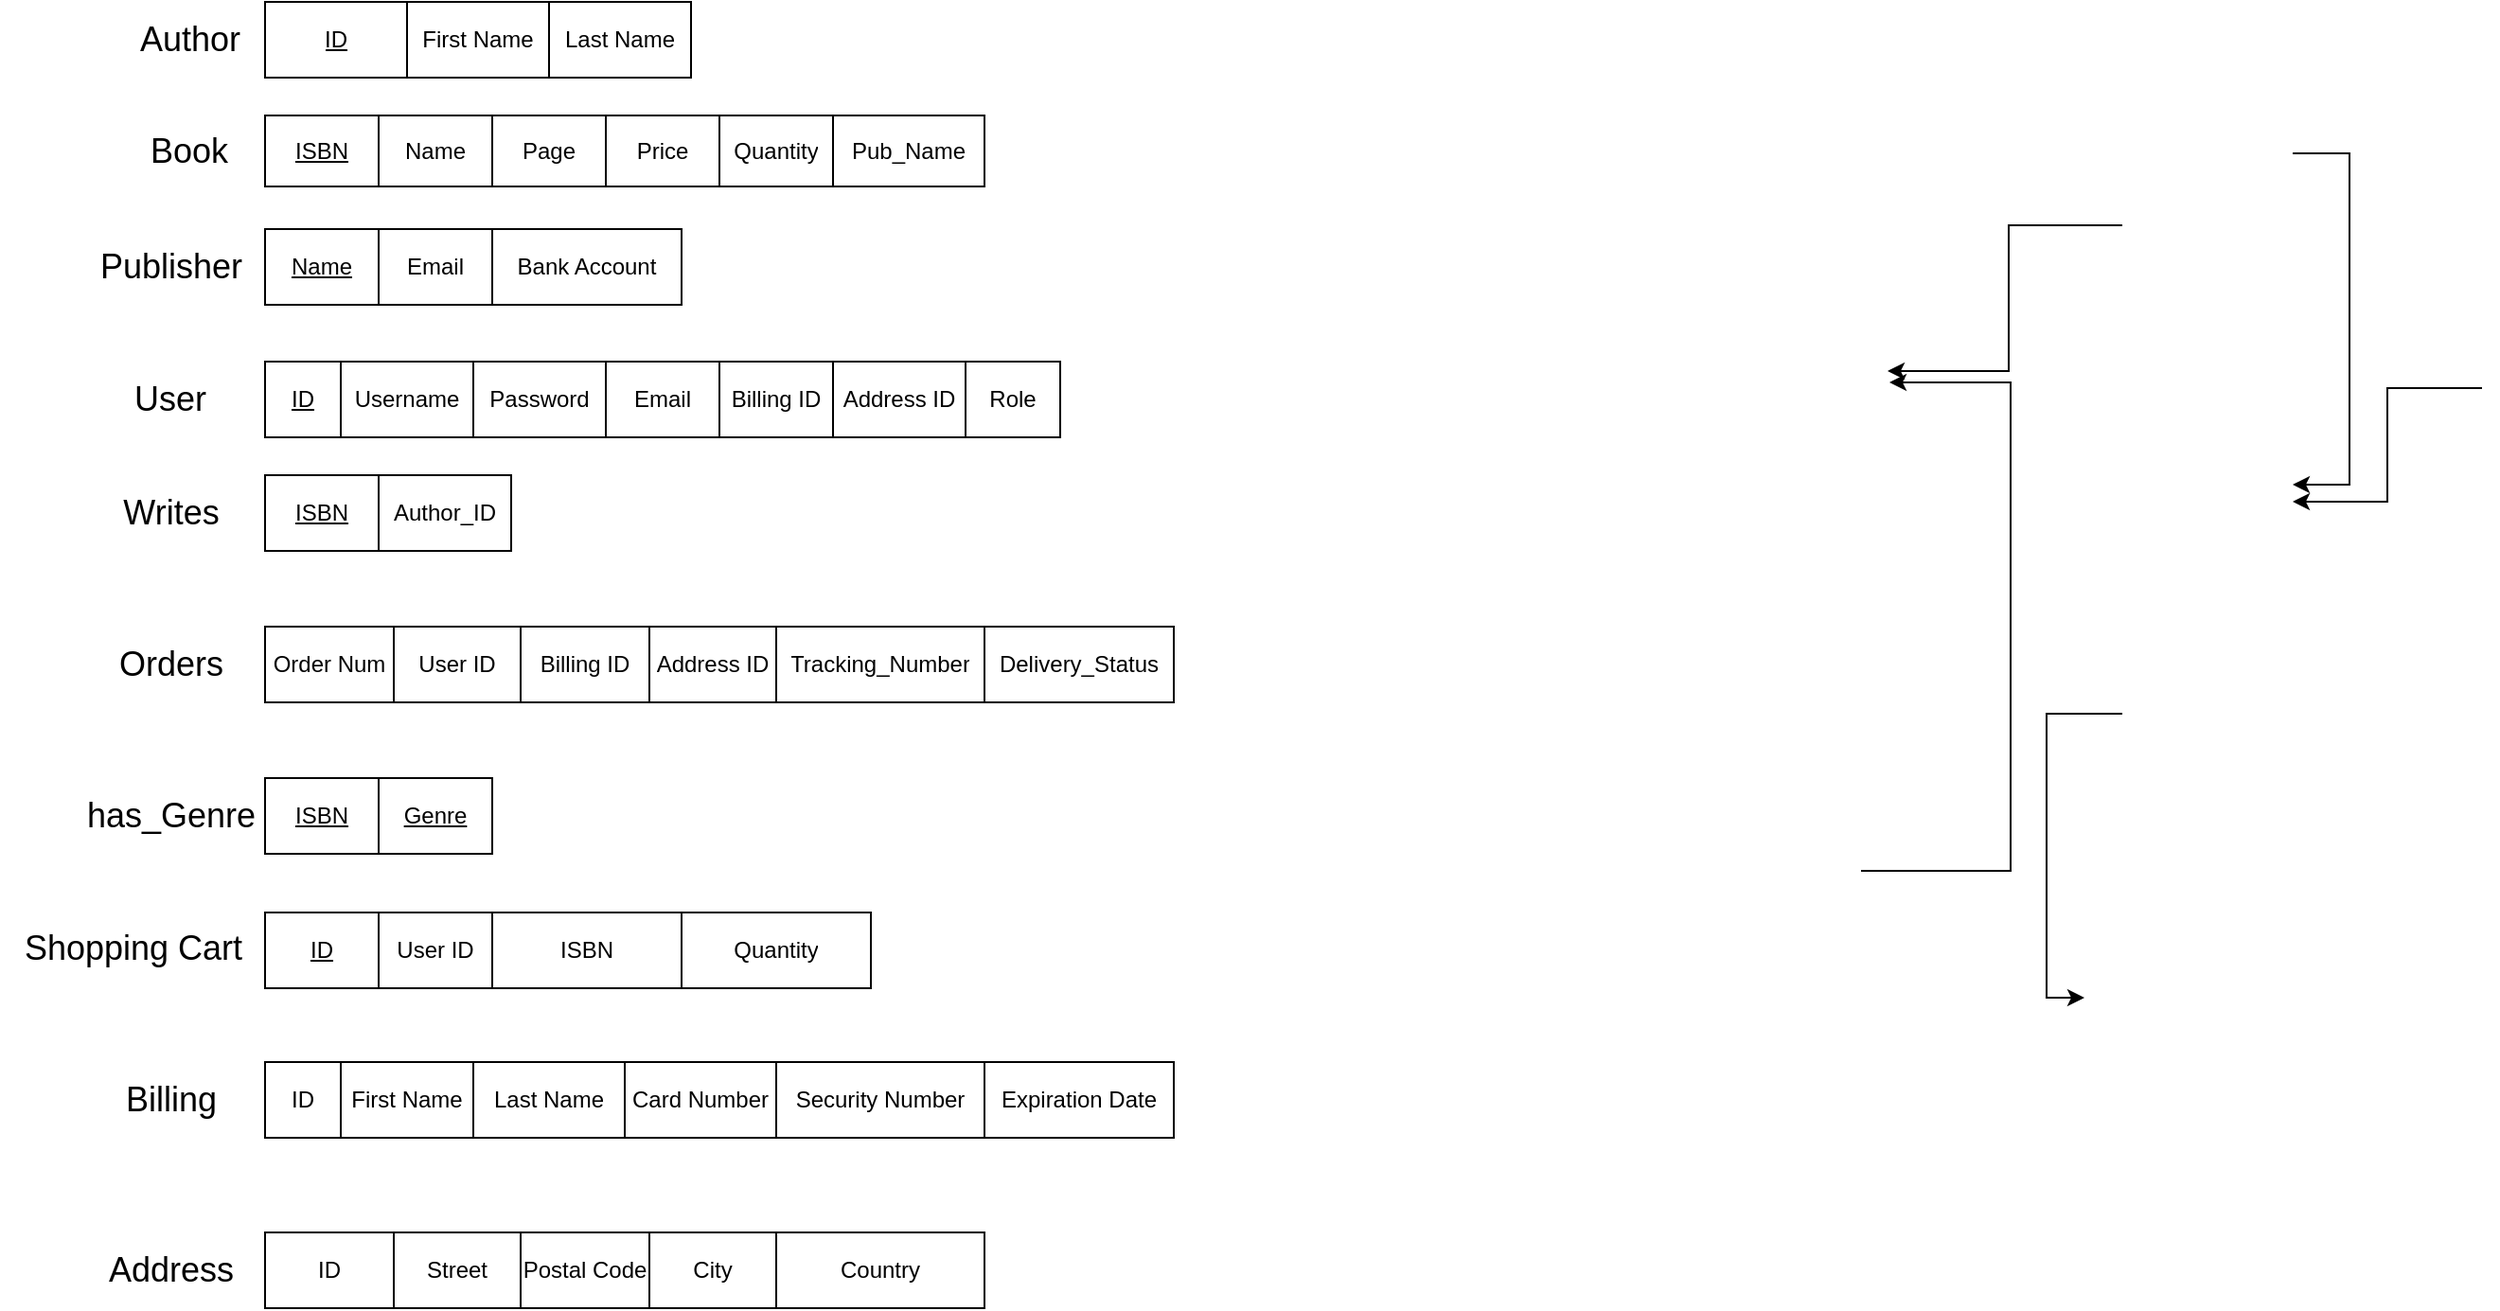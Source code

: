 <mxfile version="20.6.0" type="device" pages="3"><diagram id="qLERZhdT2LrLmOdxyDxF" name="relational schema"><mxGraphModel dx="1022" dy="468" grid="1" gridSize="10" guides="1" tooltips="1" connect="1" arrows="1" fold="1" page="1" pageScale="1" pageWidth="850" pageHeight="1100" math="0" shadow="0"><root><mxCell id="0"/><mxCell id="1" parent="0"/><mxCell id="0p3fhkzg5f5ZyV1x_fPJ-1" value="" style="shape=table;startSize=0;container=1;collapsible=0;childLayout=tableLayout;" parent="1" vertex="1"><mxGeometry x="140" y="50" width="225" height="40" as="geometry"/></mxCell><mxCell id="0p3fhkzg5f5ZyV1x_fPJ-2" value="" style="shape=tableRow;horizontal=0;startSize=0;swimlaneHead=0;swimlaneBody=0;top=0;left=0;bottom=0;right=0;collapsible=0;dropTarget=0;fillColor=none;points=[[0,0.5],[1,0.5]];portConstraint=eastwest;" parent="0p3fhkzg5f5ZyV1x_fPJ-1" vertex="1"><mxGeometry width="225" height="40" as="geometry"/></mxCell><mxCell id="0p3fhkzg5f5ZyV1x_fPJ-3" value="&lt;u&gt;ID&lt;/u&gt;" style="shape=partialRectangle;html=1;whiteSpace=wrap;connectable=0;overflow=hidden;fillColor=none;top=0;left=0;bottom=0;right=0;pointerEvents=1;" parent="0p3fhkzg5f5ZyV1x_fPJ-2" vertex="1"><mxGeometry width="75" height="40" as="geometry"><mxRectangle width="75" height="40" as="alternateBounds"/></mxGeometry></mxCell><mxCell id="0p3fhkzg5f5ZyV1x_fPJ-4" value="First Name" style="shape=partialRectangle;html=1;whiteSpace=wrap;connectable=0;overflow=hidden;fillColor=none;top=0;left=0;bottom=0;right=0;pointerEvents=1;" parent="0p3fhkzg5f5ZyV1x_fPJ-2" vertex="1"><mxGeometry x="75" width="75" height="40" as="geometry"><mxRectangle width="75" height="40" as="alternateBounds"/></mxGeometry></mxCell><mxCell id="0p3fhkzg5f5ZyV1x_fPJ-5" value="Last Name" style="shape=partialRectangle;html=1;whiteSpace=wrap;connectable=0;overflow=hidden;fillColor=none;top=0;left=0;bottom=0;right=0;pointerEvents=1;" parent="0p3fhkzg5f5ZyV1x_fPJ-2" vertex="1"><mxGeometry x="150" width="75" height="40" as="geometry"><mxRectangle width="75" height="40" as="alternateBounds"/></mxGeometry></mxCell><mxCell id="0p3fhkzg5f5ZyV1x_fPJ-12" value="&lt;font style=&quot;font-size: 18px;&quot;&gt;Author&lt;/font&gt;" style="text;html=1;align=center;verticalAlign=middle;resizable=0;points=[];autosize=1;strokeColor=none;fillColor=none;" parent="1" vertex="1"><mxGeometry x="60" y="50" width="80" height="40" as="geometry"/></mxCell><mxCell id="0p3fhkzg5f5ZyV1x_fPJ-13" value="&lt;font style=&quot;font-size: 18px;&quot;&gt;Book&lt;/font&gt;" style="text;html=1;strokeColor=none;fillColor=none;align=center;verticalAlign=middle;whiteSpace=wrap;rounded=0;" parent="1" vertex="1"><mxGeometry x="70" y="113.75" width="60" height="30" as="geometry"/></mxCell><mxCell id="0p3fhkzg5f5ZyV1x_fPJ-14" value="" style="shape=table;startSize=0;container=1;collapsible=0;childLayout=tableLayout;" parent="1" vertex="1"><mxGeometry x="140" y="110" width="380" height="37.5" as="geometry"/></mxCell><mxCell id="0p3fhkzg5f5ZyV1x_fPJ-15" value="" style="shape=tableRow;horizontal=0;startSize=0;swimlaneHead=0;swimlaneBody=0;top=0;left=0;bottom=0;right=0;collapsible=0;dropTarget=0;fillColor=none;points=[[0,0.5],[1,0.5]];portConstraint=eastwest;" parent="0p3fhkzg5f5ZyV1x_fPJ-14" vertex="1"><mxGeometry width="380" height="38" as="geometry"/></mxCell><mxCell id="0p3fhkzg5f5ZyV1x_fPJ-16" value="&lt;u&gt;ISBN&lt;/u&gt;" style="shape=partialRectangle;html=1;whiteSpace=wrap;connectable=0;overflow=hidden;fillColor=none;top=0;left=0;bottom=0;right=0;pointerEvents=1;" parent="0p3fhkzg5f5ZyV1x_fPJ-15" vertex="1"><mxGeometry width="60" height="38" as="geometry"><mxRectangle width="60" height="38" as="alternateBounds"/></mxGeometry></mxCell><mxCell id="0p3fhkzg5f5ZyV1x_fPJ-17" value="Name" style="shape=partialRectangle;html=1;whiteSpace=wrap;connectable=0;overflow=hidden;fillColor=none;top=0;left=0;bottom=0;right=0;pointerEvents=1;" parent="0p3fhkzg5f5ZyV1x_fPJ-15" vertex="1"><mxGeometry x="60" width="60" height="38" as="geometry"><mxRectangle width="60" height="38" as="alternateBounds"/></mxGeometry></mxCell><mxCell id="0p3fhkzg5f5ZyV1x_fPJ-18" value="Page" style="shape=partialRectangle;html=1;whiteSpace=wrap;connectable=0;overflow=hidden;fillColor=none;top=0;left=0;bottom=0;right=0;pointerEvents=1;" parent="0p3fhkzg5f5ZyV1x_fPJ-15" vertex="1"><mxGeometry x="120" width="60" height="38" as="geometry"><mxRectangle width="60" height="38" as="alternateBounds"/></mxGeometry></mxCell><mxCell id="0p3fhkzg5f5ZyV1x_fPJ-19" value="Price" style="shape=partialRectangle;html=1;whiteSpace=wrap;connectable=0;overflow=hidden;fillColor=none;top=0;left=0;bottom=0;right=0;pointerEvents=1;" parent="0p3fhkzg5f5ZyV1x_fPJ-15" vertex="1"><mxGeometry x="180" width="60" height="38" as="geometry"><mxRectangle width="60" height="38" as="alternateBounds"/></mxGeometry></mxCell><mxCell id="0p3fhkzg5f5ZyV1x_fPJ-20" value="Quantity" style="shape=partialRectangle;html=1;whiteSpace=wrap;connectable=0;overflow=hidden;fillColor=none;top=0;left=0;bottom=0;right=0;pointerEvents=1;" parent="0p3fhkzg5f5ZyV1x_fPJ-15" vertex="1"><mxGeometry x="240" width="60" height="38" as="geometry"><mxRectangle width="60" height="38" as="alternateBounds"/></mxGeometry></mxCell><mxCell id="0p3fhkzg5f5ZyV1x_fPJ-21" value="Pub_Name" style="shape=partialRectangle;html=1;whiteSpace=wrap;connectable=0;overflow=hidden;fillColor=none;top=0;left=0;bottom=0;right=0;pointerEvents=1;" parent="0p3fhkzg5f5ZyV1x_fPJ-15" vertex="1"><mxGeometry x="300" width="80" height="38" as="geometry"><mxRectangle width="80" height="38" as="alternateBounds"/></mxGeometry></mxCell><mxCell id="0p3fhkzg5f5ZyV1x_fPJ-24" value="&lt;font style=&quot;font-size: 18px;&quot;&gt;User&lt;/font&gt;" style="text;html=1;strokeColor=none;fillColor=none;align=center;verticalAlign=middle;whiteSpace=wrap;rounded=0;" parent="1" vertex="1"><mxGeometry x="60" y="245" width="60" height="30" as="geometry"/></mxCell><mxCell id="0p3fhkzg5f5ZyV1x_fPJ-25" value="&lt;font style=&quot;font-size: 18px;&quot;&gt;Publisher&lt;/font&gt;" style="text;html=1;align=center;verticalAlign=middle;resizable=0;points=[];autosize=1;strokeColor=none;fillColor=none;" parent="1" vertex="1"><mxGeometry x="40" y="170" width="100" height="40" as="geometry"/></mxCell><mxCell id="0p3fhkzg5f5ZyV1x_fPJ-26" value="&lt;font style=&quot;font-size: 18px;&quot;&gt;Orders&lt;/font&gt;" style="text;html=1;align=center;verticalAlign=middle;resizable=0;points=[];autosize=1;strokeColor=none;fillColor=none;" parent="1" vertex="1"><mxGeometry x="50" y="380" width="80" height="40" as="geometry"/></mxCell><mxCell id="0p3fhkzg5f5ZyV1x_fPJ-27" value="" style="shape=table;startSize=0;container=1;collapsible=0;childLayout=tableLayout;" parent="1" vertex="1"><mxGeometry x="140" y="240" width="420" height="40" as="geometry"/></mxCell><mxCell id="0p3fhkzg5f5ZyV1x_fPJ-28" value="" style="shape=tableRow;horizontal=0;startSize=0;swimlaneHead=0;swimlaneBody=0;top=0;left=0;bottom=0;right=0;collapsible=0;dropTarget=0;fillColor=none;points=[[0,0.5],[1,0.5]];portConstraint=eastwest;" parent="0p3fhkzg5f5ZyV1x_fPJ-27" vertex="1"><mxGeometry width="420" height="40" as="geometry"/></mxCell><mxCell id="0p3fhkzg5f5ZyV1x_fPJ-29" value="&lt;u&gt;ID&lt;/u&gt;" style="shape=partialRectangle;html=1;whiteSpace=wrap;connectable=0;overflow=hidden;fillColor=none;top=0;left=0;bottom=0;right=0;pointerEvents=1;" parent="0p3fhkzg5f5ZyV1x_fPJ-28" vertex="1"><mxGeometry width="40" height="40" as="geometry"><mxRectangle width="40" height="40" as="alternateBounds"/></mxGeometry></mxCell><mxCell id="0p3fhkzg5f5ZyV1x_fPJ-30" value="Username" style="shape=partialRectangle;html=1;whiteSpace=wrap;connectable=0;overflow=hidden;fillColor=none;top=0;left=0;bottom=0;right=0;pointerEvents=1;" parent="0p3fhkzg5f5ZyV1x_fPJ-28" vertex="1"><mxGeometry x="40" width="70" height="40" as="geometry"><mxRectangle width="70" height="40" as="alternateBounds"/></mxGeometry></mxCell><mxCell id="0p3fhkzg5f5ZyV1x_fPJ-31" value="Password" style="shape=partialRectangle;html=1;whiteSpace=wrap;connectable=0;overflow=hidden;fillColor=none;top=0;left=0;bottom=0;right=0;pointerEvents=1;" parent="0p3fhkzg5f5ZyV1x_fPJ-28" vertex="1"><mxGeometry x="110" width="70" height="40" as="geometry"><mxRectangle width="70" height="40" as="alternateBounds"/></mxGeometry></mxCell><mxCell id="0p3fhkzg5f5ZyV1x_fPJ-32" value="Email" style="shape=partialRectangle;html=1;whiteSpace=wrap;connectable=0;overflow=hidden;fillColor=none;top=0;left=0;bottom=0;right=0;pointerEvents=1;" parent="0p3fhkzg5f5ZyV1x_fPJ-28" vertex="1"><mxGeometry x="180" width="60" height="40" as="geometry"><mxRectangle width="60" height="40" as="alternateBounds"/></mxGeometry></mxCell><mxCell id="0p3fhkzg5f5ZyV1x_fPJ-33" value="Billing ID" style="shape=partialRectangle;html=1;whiteSpace=wrap;connectable=0;overflow=hidden;fillColor=none;top=0;left=0;bottom=0;right=0;pointerEvents=1;" parent="0p3fhkzg5f5ZyV1x_fPJ-28" vertex="1"><mxGeometry x="240" width="60" height="40" as="geometry"><mxRectangle width="60" height="40" as="alternateBounds"/></mxGeometry></mxCell><mxCell id="KZf4htx_pbYzSGsEQLTw-73" value="Address ID" style="shape=partialRectangle;html=1;whiteSpace=wrap;connectable=0;overflow=hidden;fillColor=none;top=0;left=0;bottom=0;right=0;pointerEvents=1;" parent="0p3fhkzg5f5ZyV1x_fPJ-28" vertex="1"><mxGeometry x="300" width="70" height="40" as="geometry"><mxRectangle width="70" height="40" as="alternateBounds"/></mxGeometry></mxCell><mxCell id="KZf4htx_pbYzSGsEQLTw-72" value="Role" style="shape=partialRectangle;html=1;whiteSpace=wrap;connectable=0;overflow=hidden;fillColor=none;top=0;left=0;bottom=0;right=0;pointerEvents=1;" parent="0p3fhkzg5f5ZyV1x_fPJ-28" vertex="1"><mxGeometry x="370" width="50" height="40" as="geometry"><mxRectangle width="50" height="40" as="alternateBounds"/></mxGeometry></mxCell><mxCell id="0p3fhkzg5f5ZyV1x_fPJ-34" value="" style="shape=table;startSize=0;container=1;collapsible=0;childLayout=tableLayout;" parent="1" vertex="1"><mxGeometry x="140" y="170" width="220" height="40" as="geometry"/></mxCell><mxCell id="0p3fhkzg5f5ZyV1x_fPJ-35" value="" style="shape=tableRow;horizontal=0;startSize=0;swimlaneHead=0;swimlaneBody=0;top=0;left=0;bottom=0;right=0;collapsible=0;dropTarget=0;fillColor=none;points=[[0,0.5],[1,0.5]];portConstraint=eastwest;" parent="0p3fhkzg5f5ZyV1x_fPJ-34" vertex="1"><mxGeometry width="220" height="40" as="geometry"/></mxCell><mxCell id="0p3fhkzg5f5ZyV1x_fPJ-36" value="&lt;u&gt;Name&lt;/u&gt;" style="shape=partialRectangle;html=1;whiteSpace=wrap;connectable=0;overflow=hidden;fillColor=none;top=0;left=0;bottom=0;right=0;pointerEvents=1;" parent="0p3fhkzg5f5ZyV1x_fPJ-35" vertex="1"><mxGeometry width="60" height="40" as="geometry"><mxRectangle width="60" height="40" as="alternateBounds"/></mxGeometry></mxCell><mxCell id="0p3fhkzg5f5ZyV1x_fPJ-37" value="Email" style="shape=partialRectangle;html=1;whiteSpace=wrap;connectable=0;overflow=hidden;fillColor=none;top=0;left=0;bottom=0;right=0;pointerEvents=1;" parent="0p3fhkzg5f5ZyV1x_fPJ-35" vertex="1"><mxGeometry x="60" width="60" height="40" as="geometry"><mxRectangle width="60" height="40" as="alternateBounds"/></mxGeometry></mxCell><mxCell id="0p3fhkzg5f5ZyV1x_fPJ-38" value="Bank Account" style="shape=partialRectangle;html=1;whiteSpace=wrap;connectable=0;overflow=hidden;fillColor=none;top=0;left=0;bottom=0;right=0;pointerEvents=1;" parent="0p3fhkzg5f5ZyV1x_fPJ-35" vertex="1"><mxGeometry x="120" width="100" height="40" as="geometry"><mxRectangle width="100" height="40" as="alternateBounds"/></mxGeometry></mxCell><mxCell id="0p3fhkzg5f5ZyV1x_fPJ-40" value="" style="shape=table;startSize=0;container=1;collapsible=0;childLayout=tableLayout;" parent="1" vertex="1"><mxGeometry x="140" y="380" width="480" height="40" as="geometry"/></mxCell><mxCell id="0p3fhkzg5f5ZyV1x_fPJ-41" value="" style="shape=tableRow;horizontal=0;startSize=0;swimlaneHead=0;swimlaneBody=0;top=0;left=0;bottom=0;right=0;collapsible=0;dropTarget=0;fillColor=none;points=[[0,0.5],[1,0.5]];portConstraint=eastwest;" parent="0p3fhkzg5f5ZyV1x_fPJ-40" vertex="1"><mxGeometry width="480" height="40" as="geometry"/></mxCell><mxCell id="0p3fhkzg5f5ZyV1x_fPJ-42" value="Order Num" style="shape=partialRectangle;html=1;whiteSpace=wrap;connectable=0;overflow=hidden;fillColor=none;top=0;left=0;bottom=0;right=0;pointerEvents=1;" parent="0p3fhkzg5f5ZyV1x_fPJ-41" vertex="1"><mxGeometry width="68" height="40" as="geometry"><mxRectangle width="68" height="40" as="alternateBounds"/></mxGeometry></mxCell><mxCell id="0p3fhkzg5f5ZyV1x_fPJ-43" value="User ID" style="shape=partialRectangle;html=1;whiteSpace=wrap;connectable=0;overflow=hidden;fillColor=none;top=0;left=0;bottom=0;right=0;pointerEvents=1;" parent="0p3fhkzg5f5ZyV1x_fPJ-41" vertex="1"><mxGeometry x="68" width="67" height="40" as="geometry"><mxRectangle width="67" height="40" as="alternateBounds"/></mxGeometry></mxCell><mxCell id="0p3fhkzg5f5ZyV1x_fPJ-44" value="Billing ID" style="shape=partialRectangle;html=1;whiteSpace=wrap;connectable=0;overflow=hidden;fillColor=none;top=0;left=0;bottom=0;right=0;pointerEvents=1;" parent="0p3fhkzg5f5ZyV1x_fPJ-41" vertex="1"><mxGeometry x="135" width="68" height="40" as="geometry"><mxRectangle width="68" height="40" as="alternateBounds"/></mxGeometry></mxCell><mxCell id="0p3fhkzg5f5ZyV1x_fPJ-45" value="Address ID" style="shape=partialRectangle;html=1;whiteSpace=wrap;connectable=0;overflow=hidden;fillColor=none;top=0;left=0;bottom=0;right=0;pointerEvents=1;" parent="0p3fhkzg5f5ZyV1x_fPJ-41" vertex="1"><mxGeometry x="203" width="67" height="40" as="geometry"><mxRectangle width="67" height="40" as="alternateBounds"/></mxGeometry></mxCell><mxCell id="0p3fhkzg5f5ZyV1x_fPJ-46" value="Tracking_Number" style="shape=partialRectangle;html=1;whiteSpace=wrap;connectable=0;overflow=hidden;fillColor=none;top=0;left=0;bottom=0;right=0;pointerEvents=1;" parent="0p3fhkzg5f5ZyV1x_fPJ-41" vertex="1"><mxGeometry x="270" width="110" height="40" as="geometry"><mxRectangle width="110" height="40" as="alternateBounds"/></mxGeometry></mxCell><mxCell id="0p3fhkzg5f5ZyV1x_fPJ-47" value="Delivery_Status" style="shape=partialRectangle;html=1;whiteSpace=wrap;connectable=0;overflow=hidden;fillColor=none;top=0;left=0;bottom=0;right=0;pointerEvents=1;" parent="0p3fhkzg5f5ZyV1x_fPJ-41" vertex="1"><mxGeometry x="380" width="100" height="40" as="geometry"><mxRectangle width="100" height="40" as="alternateBounds"/></mxGeometry></mxCell><mxCell id="KZf4htx_pbYzSGsEQLTw-57" value="" style="endArrow=classic;html=1;rounded=0;exitX=1;exitY=0.5;exitDx=0;exitDy=0;entryX=1;entryY=0.5;entryDx=0;entryDy=0;" parent="1" edge="1"><mxGeometry width="50" height="50" relative="1" as="geometry"><mxPoint x="983" y="509" as="sourcePoint"/><mxPoint x="998" y="251" as="targetPoint"/><Array as="points"><mxPoint x="1062" y="509"/><mxPoint x="1062" y="251"/></Array></mxGeometry></mxCell><mxCell id="KZf4htx_pbYzSGsEQLTw-58" value="" style="endArrow=classic;html=1;rounded=0;entryX=1;entryY=0.25;entryDx=0;entryDy=0;" parent="1" edge="1"><mxGeometry width="50" height="50" relative="1" as="geometry"><mxPoint x="1121" y="168" as="sourcePoint"/><mxPoint x="997" y="245" as="targetPoint"/><Array as="points"><mxPoint x="1061" y="168"/><mxPoint x="1061" y="245"/></Array></mxGeometry></mxCell><mxCell id="KZf4htx_pbYzSGsEQLTw-59" value="" style="endArrow=classic;html=1;rounded=0;entryX=1;entryY=0.5;entryDx=0;entryDy=0;" parent="1" edge="1"><mxGeometry width="50" height="50" relative="1" as="geometry"><mxPoint x="1211" y="130" as="sourcePoint"/><mxPoint x="1211" y="305" as="targetPoint"/><Array as="points"><mxPoint x="1241" y="130"/><mxPoint x="1241" y="305"/></Array></mxGeometry></mxCell><mxCell id="KZf4htx_pbYzSGsEQLTw-60" value="" style="endArrow=classic;html=1;rounded=0;" parent="1" edge="1"><mxGeometry width="50" height="50" relative="1" as="geometry"><mxPoint x="1121" y="426" as="sourcePoint"/><mxPoint x="1101" y="576" as="targetPoint"/><Array as="points"><mxPoint x="1081" y="426"/><mxPoint x="1081" y="576"/></Array></mxGeometry></mxCell><mxCell id="KZf4htx_pbYzSGsEQLTw-64" value="" style="endArrow=classic;html=1;rounded=0;exitX=0;exitY=0.5;exitDx=0;exitDy=0;entryX=1;entryY=0.5;entryDx=0;entryDy=0;" parent="1" edge="1"><mxGeometry width="50" height="50" relative="1" as="geometry"><mxPoint x="1311" y="254" as="sourcePoint"/><mxPoint x="1211" y="314" as="targetPoint"/><Array as="points"><mxPoint x="1261" y="254"/><mxPoint x="1261" y="314"/></Array></mxGeometry></mxCell><mxCell id="KZf4htx_pbYzSGsEQLTw-74" value="" style="shape=table;startSize=0;container=1;collapsible=0;childLayout=tableLayout;" parent="1" vertex="1"><mxGeometry x="140" y="300" width="130" height="40" as="geometry"/></mxCell><mxCell id="KZf4htx_pbYzSGsEQLTw-75" value="" style="shape=tableRow;horizontal=0;startSize=0;swimlaneHead=0;swimlaneBody=0;top=0;left=0;bottom=0;right=0;collapsible=0;dropTarget=0;fillColor=none;points=[[0,0.5],[1,0.5]];portConstraint=eastwest;" parent="KZf4htx_pbYzSGsEQLTw-74" vertex="1"><mxGeometry width="130" height="40" as="geometry"/></mxCell><mxCell id="KZf4htx_pbYzSGsEQLTw-76" value="&lt;u&gt;ISBN&lt;/u&gt;" style="shape=partialRectangle;html=1;whiteSpace=wrap;connectable=0;overflow=hidden;fillColor=none;top=0;left=0;bottom=0;right=0;pointerEvents=1;" parent="KZf4htx_pbYzSGsEQLTw-75" vertex="1"><mxGeometry width="60" height="40" as="geometry"><mxRectangle width="60" height="40" as="alternateBounds"/></mxGeometry></mxCell><mxCell id="KZf4htx_pbYzSGsEQLTw-77" value="Author_ID" style="shape=partialRectangle;html=1;whiteSpace=wrap;connectable=0;overflow=hidden;fillColor=none;top=0;left=0;bottom=0;right=0;pointerEvents=1;" parent="KZf4htx_pbYzSGsEQLTw-75" vertex="1"><mxGeometry x="60" width="70" height="40" as="geometry"><mxRectangle width="70" height="40" as="alternateBounds"/></mxGeometry></mxCell><mxCell id="KZf4htx_pbYzSGsEQLTw-79" value="&lt;font style=&quot;font-size: 18px;&quot;&gt;Writes&lt;/font&gt;" style="text;html=1;align=center;verticalAlign=middle;resizable=0;points=[];autosize=1;strokeColor=none;fillColor=none;" parent="1" vertex="1"><mxGeometry x="55" y="300" width="70" height="40" as="geometry"/></mxCell><mxCell id="KZf4htx_pbYzSGsEQLTw-80" value="&lt;font style=&quot;font-size: 18px;&quot;&gt;has_Genre&lt;/font&gt;" style="text;html=1;align=center;verticalAlign=middle;resizable=0;points=[];autosize=1;strokeColor=none;fillColor=none;" parent="1" vertex="1"><mxGeometry x="35" y="460" width="110" height="40" as="geometry"/></mxCell><mxCell id="KZf4htx_pbYzSGsEQLTw-81" value="" style="shape=table;startSize=0;container=1;collapsible=0;childLayout=tableLayout;" parent="1" vertex="1"><mxGeometry x="140" y="460" width="120" height="40" as="geometry"/></mxCell><mxCell id="KZf4htx_pbYzSGsEQLTw-82" value="" style="shape=tableRow;horizontal=0;startSize=0;swimlaneHead=0;swimlaneBody=0;top=0;left=0;bottom=0;right=0;collapsible=0;dropTarget=0;fillColor=none;points=[[0,0.5],[1,0.5]];portConstraint=eastwest;" parent="KZf4htx_pbYzSGsEQLTw-81" vertex="1"><mxGeometry width="120" height="40" as="geometry"/></mxCell><mxCell id="KZf4htx_pbYzSGsEQLTw-83" value="&lt;u&gt;ISBN&lt;/u&gt;" style="shape=partialRectangle;html=1;whiteSpace=wrap;connectable=0;overflow=hidden;fillColor=none;top=0;left=0;bottom=0;right=0;pointerEvents=1;" parent="KZf4htx_pbYzSGsEQLTw-82" vertex="1"><mxGeometry width="60" height="40" as="geometry"><mxRectangle width="60" height="40" as="alternateBounds"/></mxGeometry></mxCell><mxCell id="KZf4htx_pbYzSGsEQLTw-84" value="&lt;u&gt;Genre&lt;/u&gt;" style="shape=partialRectangle;html=1;whiteSpace=wrap;connectable=0;overflow=hidden;fillColor=none;top=0;left=0;bottom=0;right=0;pointerEvents=1;" parent="KZf4htx_pbYzSGsEQLTw-82" vertex="1"><mxGeometry x="60" width="60" height="40" as="geometry"><mxRectangle width="60" height="40" as="alternateBounds"/></mxGeometry></mxCell><mxCell id="KZf4htx_pbYzSGsEQLTw-86" value="&lt;font style=&quot;font-size: 18px;&quot;&gt;Shopping Cart&lt;/font&gt;" style="text;html=1;align=center;verticalAlign=middle;resizable=0;points=[];autosize=1;strokeColor=none;fillColor=none;" parent="1" vertex="1"><mxGeometry y="530" width="140" height="40" as="geometry"/></mxCell><mxCell id="KZf4htx_pbYzSGsEQLTw-87" value="" style="shape=table;startSize=0;container=1;collapsible=0;childLayout=tableLayout;" parent="1" vertex="1"><mxGeometry x="140" y="531" width="320" height="40" as="geometry"/></mxCell><mxCell id="KZf4htx_pbYzSGsEQLTw-88" value="" style="shape=tableRow;horizontal=0;startSize=0;swimlaneHead=0;swimlaneBody=0;top=0;left=0;bottom=0;right=0;collapsible=0;dropTarget=0;fillColor=none;points=[[0,0.5],[1,0.5]];portConstraint=eastwest;" parent="KZf4htx_pbYzSGsEQLTw-87" vertex="1"><mxGeometry width="320" height="40" as="geometry"/></mxCell><mxCell id="KZf4htx_pbYzSGsEQLTw-89" value="&lt;u&gt;ID&lt;/u&gt;" style="shape=partialRectangle;html=1;whiteSpace=wrap;connectable=0;overflow=hidden;fillColor=none;top=0;left=0;bottom=0;right=0;pointerEvents=1;" parent="KZf4htx_pbYzSGsEQLTw-88" vertex="1"><mxGeometry width="60" height="40" as="geometry"><mxRectangle width="60" height="40" as="alternateBounds"/></mxGeometry></mxCell><mxCell id="KZf4htx_pbYzSGsEQLTw-90" value="User ID" style="shape=partialRectangle;html=1;whiteSpace=wrap;connectable=0;overflow=hidden;fillColor=none;top=0;left=0;bottom=0;right=0;pointerEvents=1;" parent="KZf4htx_pbYzSGsEQLTw-88" vertex="1"><mxGeometry x="60" width="60" height="40" as="geometry"><mxRectangle width="60" height="40" as="alternateBounds"/></mxGeometry></mxCell><mxCell id="KZf4htx_pbYzSGsEQLTw-91" value="ISBN" style="shape=partialRectangle;html=1;whiteSpace=wrap;connectable=0;overflow=hidden;fillColor=none;top=0;left=0;bottom=0;right=0;pointerEvents=1;" parent="KZf4htx_pbYzSGsEQLTw-88" vertex="1"><mxGeometry x="120" width="100" height="40" as="geometry"><mxRectangle width="100" height="40" as="alternateBounds"/></mxGeometry></mxCell><mxCell id="KZf4htx_pbYzSGsEQLTw-92" value="Quantity" style="shape=partialRectangle;html=1;whiteSpace=wrap;connectable=0;overflow=hidden;fillColor=none;top=0;left=0;bottom=0;right=0;pointerEvents=1;" parent="KZf4htx_pbYzSGsEQLTw-88" vertex="1"><mxGeometry x="220" width="100" height="40" as="geometry"><mxRectangle width="100" height="40" as="alternateBounds"/></mxGeometry></mxCell><mxCell id="KZf4htx_pbYzSGsEQLTw-94" value="&lt;font style=&quot;font-size: 18px;&quot;&gt;Billing&lt;/font&gt;" style="text;html=1;align=center;verticalAlign=middle;resizable=0;points=[];autosize=1;strokeColor=none;fillColor=none;" parent="1" vertex="1"><mxGeometry x="55" y="610" width="70" height="40" as="geometry"/></mxCell><mxCell id="KZf4htx_pbYzSGsEQLTw-95" value="" style="shape=table;startSize=0;container=1;collapsible=0;childLayout=tableLayout;" parent="1" vertex="1"><mxGeometry x="140" y="610" width="480" height="40" as="geometry"/></mxCell><mxCell id="KZf4htx_pbYzSGsEQLTw-96" value="" style="shape=tableRow;horizontal=0;startSize=0;swimlaneHead=0;swimlaneBody=0;top=0;left=0;bottom=0;right=0;collapsible=0;dropTarget=0;fillColor=none;points=[[0,0.5],[1,0.5]];portConstraint=eastwest;" parent="KZf4htx_pbYzSGsEQLTw-95" vertex="1"><mxGeometry width="480" height="40" as="geometry"/></mxCell><mxCell id="KZf4htx_pbYzSGsEQLTw-97" value="ID" style="shape=partialRectangle;html=1;whiteSpace=wrap;connectable=0;overflow=hidden;fillColor=none;top=0;left=0;bottom=0;right=0;pointerEvents=1;" parent="KZf4htx_pbYzSGsEQLTw-96" vertex="1"><mxGeometry width="40" height="40" as="geometry"><mxRectangle width="40" height="40" as="alternateBounds"/></mxGeometry></mxCell><mxCell id="KZf4htx_pbYzSGsEQLTw-98" value="First Name" style="shape=partialRectangle;html=1;whiteSpace=wrap;connectable=0;overflow=hidden;fillColor=none;top=0;left=0;bottom=0;right=0;pointerEvents=1;" parent="KZf4htx_pbYzSGsEQLTw-96" vertex="1"><mxGeometry x="40" width="70" height="40" as="geometry"><mxRectangle width="70" height="40" as="alternateBounds"/></mxGeometry></mxCell><mxCell id="KZf4htx_pbYzSGsEQLTw-99" value="Last Name" style="shape=partialRectangle;html=1;whiteSpace=wrap;connectable=0;overflow=hidden;fillColor=none;top=0;left=0;bottom=0;right=0;pointerEvents=1;" parent="KZf4htx_pbYzSGsEQLTw-96" vertex="1"><mxGeometry x="110" width="80" height="40" as="geometry"><mxRectangle width="80" height="40" as="alternateBounds"/></mxGeometry></mxCell><mxCell id="KZf4htx_pbYzSGsEQLTw-100" value="Card Number" style="shape=partialRectangle;html=1;whiteSpace=wrap;connectable=0;overflow=hidden;fillColor=none;top=0;left=0;bottom=0;right=0;pointerEvents=1;" parent="KZf4htx_pbYzSGsEQLTw-96" vertex="1"><mxGeometry x="190" width="80" height="40" as="geometry"><mxRectangle width="80" height="40" as="alternateBounds"/></mxGeometry></mxCell><mxCell id="KZf4htx_pbYzSGsEQLTw-101" value="Security Number" style="shape=partialRectangle;html=1;whiteSpace=wrap;connectable=0;overflow=hidden;fillColor=none;top=0;left=0;bottom=0;right=0;pointerEvents=1;" parent="KZf4htx_pbYzSGsEQLTw-96" vertex="1"><mxGeometry x="270" width="110" height="40" as="geometry"><mxRectangle width="110" height="40" as="alternateBounds"/></mxGeometry></mxCell><mxCell id="KZf4htx_pbYzSGsEQLTw-102" value="Expiration Date" style="shape=partialRectangle;html=1;whiteSpace=wrap;connectable=0;overflow=hidden;fillColor=none;top=0;left=0;bottom=0;right=0;pointerEvents=1;" parent="KZf4htx_pbYzSGsEQLTw-96" vertex="1"><mxGeometry x="380" width="100" height="40" as="geometry"><mxRectangle width="100" height="40" as="alternateBounds"/></mxGeometry></mxCell><mxCell id="KZf4htx_pbYzSGsEQLTw-103" value="&lt;font style=&quot;font-size: 18px;&quot;&gt;Address&lt;/font&gt;" style="text;html=1;align=center;verticalAlign=middle;resizable=0;points=[];autosize=1;strokeColor=none;fillColor=none;" parent="1" vertex="1"><mxGeometry x="45" y="700" width="90" height="40" as="geometry"/></mxCell><mxCell id="KZf4htx_pbYzSGsEQLTw-104" value="" style="shape=table;startSize=0;container=1;collapsible=0;childLayout=tableLayout;" parent="1" vertex="1"><mxGeometry x="140" y="700" width="380" height="40" as="geometry"/></mxCell><mxCell id="KZf4htx_pbYzSGsEQLTw-105" value="" style="shape=tableRow;horizontal=0;startSize=0;swimlaneHead=0;swimlaneBody=0;top=0;left=0;bottom=0;right=0;collapsible=0;dropTarget=0;fillColor=none;points=[[0,0.5],[1,0.5]];portConstraint=eastwest;" parent="KZf4htx_pbYzSGsEQLTw-104" vertex="1"><mxGeometry width="380" height="40" as="geometry"/></mxCell><mxCell id="KZf4htx_pbYzSGsEQLTw-106" value="ID" style="shape=partialRectangle;html=1;whiteSpace=wrap;connectable=0;overflow=hidden;fillColor=none;top=0;left=0;bottom=0;right=0;pointerEvents=1;" parent="KZf4htx_pbYzSGsEQLTw-105" vertex="1"><mxGeometry width="68" height="40" as="geometry"><mxRectangle width="68" height="40" as="alternateBounds"/></mxGeometry></mxCell><mxCell id="KZf4htx_pbYzSGsEQLTw-107" value="Street" style="shape=partialRectangle;html=1;whiteSpace=wrap;connectable=0;overflow=hidden;fillColor=none;top=0;left=0;bottom=0;right=0;pointerEvents=1;" parent="KZf4htx_pbYzSGsEQLTw-105" vertex="1"><mxGeometry x="68" width="67" height="40" as="geometry"><mxRectangle width="67" height="40" as="alternateBounds"/></mxGeometry></mxCell><mxCell id="KZf4htx_pbYzSGsEQLTw-108" value="Postal Code" style="shape=partialRectangle;html=1;whiteSpace=wrap;connectable=0;overflow=hidden;fillColor=none;top=0;left=0;bottom=0;right=0;pointerEvents=1;" parent="KZf4htx_pbYzSGsEQLTw-105" vertex="1"><mxGeometry x="135" width="68" height="40" as="geometry"><mxRectangle width="68" height="40" as="alternateBounds"/></mxGeometry></mxCell><mxCell id="KZf4htx_pbYzSGsEQLTw-109" value="City" style="shape=partialRectangle;html=1;whiteSpace=wrap;connectable=0;overflow=hidden;fillColor=none;top=0;left=0;bottom=0;right=0;pointerEvents=1;" parent="KZf4htx_pbYzSGsEQLTw-105" vertex="1"><mxGeometry x="203" width="67" height="40" as="geometry"><mxRectangle width="67" height="40" as="alternateBounds"/></mxGeometry></mxCell><mxCell id="KZf4htx_pbYzSGsEQLTw-110" value="Country" style="shape=partialRectangle;html=1;whiteSpace=wrap;connectable=0;overflow=hidden;fillColor=none;top=0;left=0;bottom=0;right=0;pointerEvents=1;" parent="KZf4htx_pbYzSGsEQLTw-105" vertex="1"><mxGeometry x="270" width="110" height="40" as="geometry"><mxRectangle width="110" height="40" as="alternateBounds"/></mxGeometry></mxCell></root></mxGraphModel></diagram><diagram id="hRzSIW2UTKv37lxWMFR-" name="er-diagram"><mxGraphModel dx="1363" dy="624" grid="1" gridSize="10" guides="1" tooltips="1" connect="1" arrows="1" fold="1" page="1" pageScale="1" pageWidth="850" pageHeight="1100" math="0" shadow="0"><root><mxCell id="0"/><mxCell id="1" parent="0"/><mxCell id="EvTr_nONfSHSueUvl63t-1" value="Author" style="swimlane;fontStyle=0;childLayout=stackLayout;horizontal=1;startSize=30;horizontalStack=0;resizeParent=1;resizeParentMax=0;resizeLast=0;collapsible=1;marginBottom=0;whiteSpace=wrap;html=1;fillColor=#7DDCFF;" parent="1" vertex="1"><mxGeometry x="80" y="500" width="80" height="120" as="geometry"/></mxCell><mxCell id="EvTr_nONfSHSueUvl63t-2" value="&lt;u&gt;ID&lt;/u&gt;" style="text;strokeColor=none;fillColor=none;align=left;verticalAlign=middle;spacingLeft=4;spacingRight=4;overflow=hidden;points=[[0,0.5],[1,0.5]];portConstraint=eastwest;rotatable=0;whiteSpace=wrap;html=1;" parent="EvTr_nONfSHSueUvl63t-1" vertex="1"><mxGeometry y="30" width="80" height="30" as="geometry"/></mxCell><mxCell id="EvTr_nONfSHSueUvl63t-3" value="First Name" style="text;strokeColor=none;fillColor=none;align=left;verticalAlign=middle;spacingLeft=4;spacingRight=4;overflow=hidden;points=[[0,0.5],[1,0.5]];portConstraint=eastwest;rotatable=0;whiteSpace=wrap;html=1;" parent="EvTr_nONfSHSueUvl63t-1" vertex="1"><mxGeometry y="60" width="80" height="30" as="geometry"/></mxCell><mxCell id="EvTr_nONfSHSueUvl63t-4" value="Last Name" style="text;strokeColor=none;fillColor=none;align=left;verticalAlign=middle;spacingLeft=4;spacingRight=4;overflow=hidden;points=[[0,0.5],[1,0.5]];portConstraint=eastwest;rotatable=0;whiteSpace=wrap;html=1;" parent="EvTr_nONfSHSueUvl63t-1" vertex="1"><mxGeometry y="90" width="80" height="30" as="geometry"/></mxCell><mxCell id="EvTr_nONfSHSueUvl63t-10" value="Books" style="swimlane;fontStyle=0;childLayout=stackLayout;horizontal=1;startSize=30;horizontalStack=0;resizeParent=1;resizeParentMax=0;resizeLast=0;collapsible=1;marginBottom=0;whiteSpace=wrap;html=1;fillColor=#7DDCFF;" parent="1" vertex="1"><mxGeometry x="380" y="490" width="140" height="270" as="geometry"/></mxCell><mxCell id="EvTr_nONfSHSueUvl63t-11" value="&lt;u&gt;ISBN&lt;/u&gt;" style="text;strokeColor=none;fillColor=none;align=left;verticalAlign=middle;spacingLeft=4;spacingRight=4;overflow=hidden;points=[[0,0.5],[1,0.5]];portConstraint=eastwest;rotatable=0;whiteSpace=wrap;html=1;" parent="EvTr_nONfSHSueUvl63t-10" vertex="1"><mxGeometry y="30" width="140" height="30" as="geometry"/></mxCell><mxCell id="EvTr_nONfSHSueUvl63t-12" value="Name" style="text;strokeColor=none;fillColor=none;align=left;verticalAlign=middle;spacingLeft=4;spacingRight=4;overflow=hidden;points=[[0,0.5],[1,0.5]];portConstraint=eastwest;rotatable=0;whiteSpace=wrap;html=1;" parent="EvTr_nONfSHSueUvl63t-10" vertex="1"><mxGeometry y="60" width="140" height="30" as="geometry"/></mxCell><mxCell id="KhEi5gL1PTqyw_JIn0gq-12" value="A_ID" style="text;strokeColor=none;fillColor=none;align=left;verticalAlign=middle;spacingLeft=4;spacingRight=4;overflow=hidden;points=[[0,0.5],[1,0.5]];portConstraint=eastwest;rotatable=0;whiteSpace=wrap;html=1;" parent="EvTr_nONfSHSueUvl63t-10" vertex="1"><mxGeometry y="90" width="140" height="30" as="geometry"/></mxCell><mxCell id="EvTr_nONfSHSueUvl63t-13" value="Pages" style="text;strokeColor=none;fillColor=none;align=left;verticalAlign=middle;spacingLeft=4;spacingRight=4;overflow=hidden;points=[[0,0.5],[1,0.5]];portConstraint=eastwest;rotatable=0;whiteSpace=wrap;html=1;" parent="EvTr_nONfSHSueUvl63t-10" vertex="1"><mxGeometry y="120" width="140" height="30" as="geometry"/></mxCell><mxCell id="KhEi5gL1PTqyw_JIn0gq-11" value="Price" style="text;strokeColor=none;fillColor=none;align=left;verticalAlign=middle;spacingLeft=4;spacingRight=4;overflow=hidden;points=[[0,0.5],[1,0.5]];portConstraint=eastwest;rotatable=0;whiteSpace=wrap;html=1;" parent="EvTr_nONfSHSueUvl63t-10" vertex="1"><mxGeometry y="150" width="140" height="30" as="geometry"/></mxCell><mxCell id="KhEi5gL1PTqyw_JIn0gq-10" value="Quantity" style="text;strokeColor=none;fillColor=none;align=left;verticalAlign=middle;spacingLeft=4;spacingRight=4;overflow=hidden;points=[[0,0.5],[1,0.5]];portConstraint=eastwest;rotatable=0;whiteSpace=wrap;html=1;" parent="EvTr_nONfSHSueUvl63t-10" vertex="1"><mxGeometry y="180" width="140" height="30" as="geometry"/></mxCell><mxCell id="KhEi5gL1PTqyw_JIn0gq-9" value="Pub_Name" style="text;strokeColor=none;fillColor=none;align=left;verticalAlign=middle;spacingLeft=4;spacingRight=4;overflow=hidden;points=[[0,0.5],[1,0.5]];portConstraint=eastwest;rotatable=0;whiteSpace=wrap;html=1;" parent="EvTr_nONfSHSueUvl63t-10" vertex="1"><mxGeometry y="210" width="140" height="30" as="geometry"/></mxCell><mxCell id="Mwdo3LavOIcvRWjXrOvX-22" value="{Genre}" style="text;strokeColor=none;fillColor=none;align=left;verticalAlign=middle;spacingLeft=4;spacingRight=4;overflow=hidden;points=[[0,0.5],[1,0.5]];portConstraint=eastwest;rotatable=0;whiteSpace=wrap;html=1;" parent="EvTr_nONfSHSueUvl63t-10" vertex="1"><mxGeometry y="240" width="140" height="30" as="geometry"/></mxCell><mxCell id="KhEi5gL1PTqyw_JIn0gq-5" value="Publisher" style="swimlane;fontStyle=0;childLayout=stackLayout;horizontal=1;startSize=30;horizontalStack=0;resizeParent=1;resizeParentMax=0;resizeLast=0;collapsible=1;marginBottom=0;whiteSpace=wrap;html=1;fillColor=#7DDCFF;" parent="1" vertex="1"><mxGeometry x="80" y="650" width="90" height="120" as="geometry"/></mxCell><mxCell id="KhEi5gL1PTqyw_JIn0gq-6" value="&lt;u&gt;Name&lt;/u&gt;" style="text;strokeColor=none;fillColor=none;align=left;verticalAlign=middle;spacingLeft=4;spacingRight=4;overflow=hidden;points=[[0,0.5],[1,0.5]];portConstraint=eastwest;rotatable=0;whiteSpace=wrap;html=1;" parent="KhEi5gL1PTqyw_JIn0gq-5" vertex="1"><mxGeometry y="30" width="90" height="30" as="geometry"/></mxCell><mxCell id="KhEi5gL1PTqyw_JIn0gq-13" value="Email" style="text;strokeColor=none;fillColor=none;align=left;verticalAlign=middle;spacingLeft=4;spacingRight=4;overflow=hidden;points=[[0,0.5],[1,0.5]];portConstraint=eastwest;rotatable=0;whiteSpace=wrap;html=1;" parent="KhEi5gL1PTqyw_JIn0gq-5" vertex="1"><mxGeometry y="60" width="90" height="30" as="geometry"/></mxCell><mxCell id="KhEi5gL1PTqyw_JIn0gq-7" value="Bank Account" style="text;strokeColor=none;fillColor=none;align=left;verticalAlign=middle;spacingLeft=4;spacingRight=4;overflow=hidden;points=[[0,0.5],[1,0.5]];portConstraint=eastwest;rotatable=0;whiteSpace=wrap;html=1;" parent="KhEi5gL1PTqyw_JIn0gq-5" vertex="1"><mxGeometry y="90" width="90" height="30" as="geometry"/></mxCell><mxCell id="2nnmBgJkAI1LsTsTm86S-1" value="User" style="swimlane;fontStyle=0;childLayout=stackLayout;horizontal=1;startSize=30;horizontalStack=0;resizeParent=1;resizeParentMax=0;resizeLast=0;collapsible=1;marginBottom=0;whiteSpace=wrap;html=1;fillColor=#7DDCFF;" parent="1" vertex="1"><mxGeometry x="530" y="210" width="90" height="240" as="geometry"/></mxCell><mxCell id="2nnmBgJkAI1LsTsTm86S-2" value="&lt;u&gt;ID&lt;/u&gt;" style="text;strokeColor=none;fillColor=none;align=left;verticalAlign=middle;spacingLeft=4;spacingRight=4;overflow=hidden;points=[[0,0.5],[1,0.5]];portConstraint=eastwest;rotatable=0;whiteSpace=wrap;html=1;" parent="2nnmBgJkAI1LsTsTm86S-1" vertex="1"><mxGeometry y="30" width="90" height="30" as="geometry"/></mxCell><mxCell id="2nnmBgJkAI1LsTsTm86S-3" value="Username" style="text;strokeColor=none;fillColor=none;align=left;verticalAlign=middle;spacingLeft=4;spacingRight=4;overflow=hidden;points=[[0,0.5],[1,0.5]];portConstraint=eastwest;rotatable=0;whiteSpace=wrap;html=1;" parent="2nnmBgJkAI1LsTsTm86S-1" vertex="1"><mxGeometry y="60" width="90" height="30" as="geometry"/></mxCell><mxCell id="2nnmBgJkAI1LsTsTm86S-4" value="Password" style="text;strokeColor=none;fillColor=none;align=left;verticalAlign=middle;spacingLeft=4;spacingRight=4;overflow=hidden;points=[[0,0.5],[1,0.5]];portConstraint=eastwest;rotatable=0;whiteSpace=wrap;html=1;" parent="2nnmBgJkAI1LsTsTm86S-1" vertex="1"><mxGeometry y="90" width="90" height="30" as="geometry"/></mxCell><mxCell id="2nnmBgJkAI1LsTsTm86S-14" value="email" style="text;strokeColor=none;fillColor=none;align=left;verticalAlign=middle;spacingLeft=4;spacingRight=4;overflow=hidden;points=[[0,0.5],[1,0.5]];portConstraint=eastwest;rotatable=0;whiteSpace=wrap;html=1;" parent="2nnmBgJkAI1LsTsTm86S-1" vertex="1"><mxGeometry y="120" width="90" height="30" as="geometry"/></mxCell><mxCell id="2nnmBgJkAI1LsTsTm86S-13" value="Billing ID" style="text;strokeColor=none;fillColor=none;align=left;verticalAlign=middle;spacingLeft=4;spacingRight=4;overflow=hidden;points=[[0,0.5],[1,0.5]];portConstraint=eastwest;rotatable=0;whiteSpace=wrap;html=1;" parent="2nnmBgJkAI1LsTsTm86S-1" vertex="1"><mxGeometry y="150" width="90" height="30" as="geometry"/></mxCell><mxCell id="y5PglpuGh227xyuutyC3-4" value="Address ID" style="text;strokeColor=none;fillColor=none;align=left;verticalAlign=middle;spacingLeft=4;spacingRight=4;overflow=hidden;points=[[0,0.5],[1,0.5]];portConstraint=eastwest;rotatable=0;whiteSpace=wrap;html=1;" parent="2nnmBgJkAI1LsTsTm86S-1" vertex="1"><mxGeometry y="180" width="90" height="30" as="geometry"/></mxCell><mxCell id="2nnmBgJkAI1LsTsTm86S-15" value="Role" style="text;strokeColor=none;fillColor=none;align=left;verticalAlign=middle;spacingLeft=4;spacingRight=4;overflow=hidden;points=[[0,0.5],[1,0.5]];portConstraint=eastwest;rotatable=0;whiteSpace=wrap;html=1;" parent="2nnmBgJkAI1LsTsTm86S-1" vertex="1"><mxGeometry y="210" width="90" height="30" as="geometry"/></mxCell><mxCell id="2nnmBgJkAI1LsTsTm86S-5" value="Billing" style="swimlane;fontStyle=0;childLayout=stackLayout;horizontal=1;startSize=30;horizontalStack=0;resizeParent=1;resizeParentMax=0;resizeLast=0;collapsible=1;marginBottom=0;whiteSpace=wrap;html=1;fillColor=#7DDCFF;" parent="1" vertex="1"><mxGeometry x="1155" y="770" width="120" height="210" as="geometry"/></mxCell><mxCell id="2nnmBgJkAI1LsTsTm86S-6" value="&lt;u&gt;ID&lt;/u&gt;" style="text;strokeColor=none;fillColor=none;align=left;verticalAlign=middle;spacingLeft=4;spacingRight=4;overflow=hidden;points=[[0,0.5],[1,0.5]];portConstraint=eastwest;rotatable=0;whiteSpace=wrap;html=1;" parent="2nnmBgJkAI1LsTsTm86S-5" vertex="1"><mxGeometry y="30" width="120" height="30" as="geometry"/></mxCell><mxCell id="2nnmBgJkAI1LsTsTm86S-9" value="First Name" style="text;strokeColor=none;fillColor=none;align=left;verticalAlign=middle;spacingLeft=4;spacingRight=4;overflow=hidden;points=[[0,0.5],[1,0.5]];portConstraint=eastwest;rotatable=0;whiteSpace=wrap;html=1;" parent="2nnmBgJkAI1LsTsTm86S-5" vertex="1"><mxGeometry y="60" width="120" height="30" as="geometry"/></mxCell><mxCell id="2nnmBgJkAI1LsTsTm86S-8" value="Last Name" style="text;strokeColor=none;fillColor=none;align=left;verticalAlign=middle;spacingLeft=4;spacingRight=4;overflow=hidden;points=[[0,0.5],[1,0.5]];portConstraint=eastwest;rotatable=0;whiteSpace=wrap;html=1;" parent="2nnmBgJkAI1LsTsTm86S-5" vertex="1"><mxGeometry y="90" width="120" height="30" as="geometry"/></mxCell><mxCell id="2nnmBgJkAI1LsTsTm86S-11" value="Card Number" style="text;strokeColor=none;fillColor=none;align=left;verticalAlign=middle;spacingLeft=4;spacingRight=4;overflow=hidden;points=[[0,0.5],[1,0.5]];portConstraint=eastwest;rotatable=0;whiteSpace=wrap;html=1;" parent="2nnmBgJkAI1LsTsTm86S-5" vertex="1"><mxGeometry y="120" width="120" height="30" as="geometry"/></mxCell><mxCell id="2nnmBgJkAI1LsTsTm86S-12" value="Security Number" style="text;strokeColor=none;fillColor=none;align=left;verticalAlign=middle;spacingLeft=4;spacingRight=4;overflow=hidden;points=[[0,0.5],[1,0.5]];portConstraint=eastwest;rotatable=0;whiteSpace=wrap;html=1;" parent="2nnmBgJkAI1LsTsTm86S-5" vertex="1"><mxGeometry y="150" width="120" height="30" as="geometry"/></mxCell><mxCell id="2nnmBgJkAI1LsTsTm86S-10" value="Expiration Date" style="text;strokeColor=none;fillColor=none;align=left;verticalAlign=middle;spacingLeft=4;spacingRight=4;overflow=hidden;points=[[0,0.5],[1,0.5]];portConstraint=eastwest;rotatable=0;whiteSpace=wrap;html=1;" parent="2nnmBgJkAI1LsTsTm86S-5" vertex="1"><mxGeometry y="180" width="120" height="30" as="geometry"/></mxCell><mxCell id="Mwdo3LavOIcvRWjXrOvX-6" value="Orders" style="swimlane;fontStyle=0;childLayout=stackLayout;horizontal=1;startSize=30;horizontalStack=0;resizeParent=1;resizeParentMax=0;resizeLast=0;collapsible=1;marginBottom=0;whiteSpace=wrap;html=1;fillColor=#7DDCFF;" parent="1" vertex="1"><mxGeometry x="910" y="20" width="120" height="240" as="geometry"/></mxCell><mxCell id="Mwdo3LavOIcvRWjXrOvX-7" value="&lt;u&gt;ID&lt;/u&gt;" style="text;strokeColor=none;fillColor=none;align=left;verticalAlign=middle;spacingLeft=4;spacingRight=4;overflow=hidden;points=[[0,0.5],[1,0.5]];portConstraint=eastwest;rotatable=0;whiteSpace=wrap;html=1;" parent="Mwdo3LavOIcvRWjXrOvX-6" vertex="1"><mxGeometry y="30" width="120" height="30" as="geometry"/></mxCell><mxCell id="Mwdo3LavOIcvRWjXrOvX-8" value="U_ID" style="text;strokeColor=none;fillColor=none;align=left;verticalAlign=middle;spacingLeft=4;spacingRight=4;overflow=hidden;points=[[0,0.5],[1,0.5]];portConstraint=eastwest;rotatable=0;whiteSpace=wrap;html=1;" parent="Mwdo3LavOIcvRWjXrOvX-6" vertex="1"><mxGeometry y="60" width="120" height="30" as="geometry"/></mxCell><mxCell id="Mwdo3LavOIcvRWjXrOvX-9" value="Billing_ID" style="text;strokeColor=none;fillColor=none;align=left;verticalAlign=middle;spacingLeft=4;spacingRight=4;overflow=hidden;points=[[0,0.5],[1,0.5]];portConstraint=eastwest;rotatable=0;whiteSpace=wrap;html=1;" parent="Mwdo3LavOIcvRWjXrOvX-6" vertex="1"><mxGeometry y="90" width="120" height="30" as="geometry"/></mxCell><mxCell id="4RkZmlj5KAEDPeugtJpm-1" value="Address_ID" style="text;strokeColor=none;fillColor=none;align=left;verticalAlign=middle;spacingLeft=4;spacingRight=4;overflow=hidden;points=[[0,0.5],[1,0.5]];portConstraint=eastwest;rotatable=0;whiteSpace=wrap;html=1;" parent="Mwdo3LavOIcvRWjXrOvX-6" vertex="1"><mxGeometry y="120" width="120" height="30" as="geometry"/></mxCell><mxCell id="y5PglpuGh227xyuutyC3-10" value="Tracking_Number" style="text;strokeColor=none;fillColor=none;align=left;verticalAlign=middle;spacingLeft=4;spacingRight=4;overflow=hidden;points=[[0,0.5],[1,0.5]];portConstraint=eastwest;rotatable=0;whiteSpace=wrap;html=1;" parent="Mwdo3LavOIcvRWjXrOvX-6" vertex="1"><mxGeometry y="150" width="120" height="30" as="geometry"/></mxCell><mxCell id="Mwdo3LavOIcvRWjXrOvX-13" value="Delivery_status" style="text;strokeColor=none;fillColor=none;align=left;verticalAlign=middle;spacingLeft=4;spacingRight=4;overflow=hidden;points=[[0,0.5],[1,0.5]];portConstraint=eastwest;rotatable=0;whiteSpace=wrap;html=1;" parent="Mwdo3LavOIcvRWjXrOvX-6" vertex="1"><mxGeometry y="180" width="120" height="30" as="geometry"/></mxCell><mxCell id="4RkZmlj5KAEDPeugtJpm-2" value="Order_date" style="text;strokeColor=none;fillColor=none;align=left;verticalAlign=middle;spacingLeft=4;spacingRight=4;overflow=hidden;points=[[0,0.5],[1,0.5]];portConstraint=eastwest;rotatable=0;whiteSpace=wrap;html=1;" parent="Mwdo3LavOIcvRWjXrOvX-6" vertex="1"><mxGeometry y="210" width="120" height="30" as="geometry"/></mxCell><mxCell id="Mwdo3LavOIcvRWjXrOvX-15" value="Address" style="swimlane;fontStyle=0;childLayout=stackLayout;horizontal=1;startSize=30;horizontalStack=0;resizeParent=1;resizeParentMax=0;resizeLast=0;collapsible=1;marginBottom=0;whiteSpace=wrap;html=1;fillColor=#7DDCFF;" parent="1" vertex="1"><mxGeometry x="920" y="410" width="90" height="180" as="geometry"/></mxCell><mxCell id="Mwdo3LavOIcvRWjXrOvX-16" value="&lt;u&gt;ID&lt;/u&gt;" style="text;strokeColor=none;fillColor=none;align=left;verticalAlign=middle;spacingLeft=4;spacingRight=4;overflow=hidden;points=[[0,0.5],[1,0.5]];portConstraint=eastwest;rotatable=0;whiteSpace=wrap;html=1;" parent="Mwdo3LavOIcvRWjXrOvX-15" vertex="1"><mxGeometry y="30" width="90" height="30" as="geometry"/></mxCell><mxCell id="Mwdo3LavOIcvRWjXrOvX-17" value="Street" style="text;strokeColor=none;fillColor=none;align=left;verticalAlign=middle;spacingLeft=4;spacingRight=4;overflow=hidden;points=[[0,0.5],[1,0.5]];portConstraint=eastwest;rotatable=0;whiteSpace=wrap;html=1;" parent="Mwdo3LavOIcvRWjXrOvX-15" vertex="1"><mxGeometry y="60" width="90" height="30" as="geometry"/></mxCell><mxCell id="Mwdo3LavOIcvRWjXrOvX-18" value="Postal Code" style="text;strokeColor=none;fillColor=none;align=left;verticalAlign=middle;spacingLeft=4;spacingRight=4;overflow=hidden;points=[[0,0.5],[1,0.5]];portConstraint=eastwest;rotatable=0;whiteSpace=wrap;html=1;" parent="Mwdo3LavOIcvRWjXrOvX-15" vertex="1"><mxGeometry y="90" width="90" height="30" as="geometry"/></mxCell><mxCell id="Mwdo3LavOIcvRWjXrOvX-19" value="City" style="text;strokeColor=none;fillColor=none;align=left;verticalAlign=middle;spacingLeft=4;spacingRight=4;overflow=hidden;points=[[0,0.5],[1,0.5]];portConstraint=eastwest;rotatable=0;whiteSpace=wrap;html=1;" parent="Mwdo3LavOIcvRWjXrOvX-15" vertex="1"><mxGeometry y="120" width="90" height="30" as="geometry"/></mxCell><mxCell id="Mwdo3LavOIcvRWjXrOvX-20" value="Country" style="text;strokeColor=none;fillColor=none;align=left;verticalAlign=middle;spacingLeft=4;spacingRight=4;overflow=hidden;points=[[0,0.5],[1,0.5]];portConstraint=eastwest;rotatable=0;whiteSpace=wrap;html=1;" parent="Mwdo3LavOIcvRWjXrOvX-15" vertex="1"><mxGeometry y="150" width="90" height="30" as="geometry"/></mxCell><mxCell id="LG4eIIb-z0CEUmSyrxXz-1" value="writes" style="rhombus;whiteSpace=wrap;html=1;fillColor=#7DDCFF;" parent="1" vertex="1"><mxGeometry x="220" y="540" width="80" height="80" as="geometry"/></mxCell><mxCell id="LG4eIIb-z0CEUmSyrxXz-5" value="" style="endArrow=none;html=1;rounded=0;exitX=1;exitY=0.5;exitDx=0;exitDy=0;entryX=0;entryY=0.5;entryDx=0;entryDy=0;" parent="1" source="EvTr_nONfSHSueUvl63t-3" target="LG4eIIb-z0CEUmSyrxXz-1" edge="1"><mxGeometry width="50" height="50" relative="1" as="geometry"><mxPoint x="460" y="660" as="sourcePoint"/><mxPoint x="510" y="610" as="targetPoint"/></mxGeometry></mxCell><mxCell id="LG4eIIb-z0CEUmSyrxXz-6" value="" style="endArrow=none;html=1;rounded=0;exitX=1;exitY=0.5;exitDx=0;exitDy=0;entryX=0;entryY=0.5;entryDx=0;entryDy=0;" parent="1" source="LG4eIIb-z0CEUmSyrxXz-1" target="EvTr_nONfSHSueUvl63t-11" edge="1"><mxGeometry width="50" height="50" relative="1" as="geometry"><mxPoint x="460" y="660" as="sourcePoint"/><mxPoint x="510" y="610" as="targetPoint"/></mxGeometry></mxCell><mxCell id="LG4eIIb-z0CEUmSyrxXz-7" value="publishes" style="rhombus;whiteSpace=wrap;html=1;fillColor=#7DDCFF;" parent="1" vertex="1"><mxGeometry x="220" y="660" width="80" height="80" as="geometry"/></mxCell><mxCell id="LG4eIIb-z0CEUmSyrxXz-9" value="" style="endArrow=none;html=1;rounded=0;exitX=1;exitY=0.25;exitDx=0;exitDy=0;entryX=0;entryY=0.5;entryDx=0;entryDy=0;" parent="1" source="KhEi5gL1PTqyw_JIn0gq-5" target="LG4eIIb-z0CEUmSyrxXz-7" edge="1"><mxGeometry width="50" height="50" relative="1" as="geometry"><mxPoint x="170" y="585" as="sourcePoint"/><mxPoint x="230" y="590" as="targetPoint"/></mxGeometry></mxCell><mxCell id="LG4eIIb-z0CEUmSyrxXz-10" value="" style="endArrow=none;html=1;rounded=0;exitX=1;exitY=0.5;exitDx=0;exitDy=0;entryX=0;entryY=0.5;entryDx=0;entryDy=0;" parent="1" source="LG4eIIb-z0CEUmSyrxXz-7" target="KhEi5gL1PTqyw_JIn0gq-11" edge="1"><mxGeometry width="50" height="50" relative="1" as="geometry"><mxPoint x="310" y="590" as="sourcePoint"/><mxPoint x="380" y="590" as="targetPoint"/></mxGeometry></mxCell><mxCell id="y5PglpuGh227xyuutyC3-5" value="shopping_cart" style="rhombus;whiteSpace=wrap;html=1;fillColor=#7DDCFF;" parent="1" vertex="1"><mxGeometry x="290" y="310" width="110" height="85" as="geometry"/></mxCell><mxCell id="y5PglpuGh227xyuutyC3-6" value="" style="endArrow=none;html=1;rounded=0;entryX=0.5;entryY=1;entryDx=0;entryDy=0;exitX=0.5;exitY=0;exitDx=0;exitDy=0;" parent="1" source="EvTr_nONfSHSueUvl63t-10" target="y5PglpuGh227xyuutyC3-5" edge="1"><mxGeometry width="50" height="50" relative="1" as="geometry"><mxPoint x="550" y="160" as="sourcePoint"/><mxPoint x="570" as="targetPoint"/></mxGeometry></mxCell><mxCell id="y5PglpuGh227xyuutyC3-7" value="" style="endArrow=none;html=1;rounded=0;exitX=1;exitY=0.5;exitDx=0;exitDy=0;entryX=0;entryY=0;entryDx=0;entryDy=0;" parent="1" source="y5PglpuGh227xyuutyC3-5" target="2nnmBgJkAI1LsTsTm86S-1" edge="1"><mxGeometry width="50" height="50" relative="1" as="geometry"><mxPoint x="700" y="60" as="sourcePoint"/><mxPoint x="750" y="10" as="targetPoint"/></mxGeometry></mxCell><mxCell id="y5PglpuGh227xyuutyC3-8" value="" style="endArrow=none;dashed=1;html=1;dashPattern=1 3;strokeWidth=2;rounded=0;exitX=0;exitY=0.5;exitDx=0;exitDy=0;" parent="1" source="y5PglpuGh227xyuutyC3-5" target="y5PglpuGh227xyuutyC3-9" edge="1"><mxGeometry width="50" height="50" relative="1" as="geometry"><mxPoint x="700" y="60" as="sourcePoint"/><mxPoint x="650" y="40" as="targetPoint"/></mxGeometry></mxCell><mxCell id="y5PglpuGh227xyuutyC3-9" value="Quantity" style="rounded=0;whiteSpace=wrap;html=1;" parent="1" vertex="1"><mxGeometry x="180" y="300" width="70" height="30" as="geometry"/></mxCell><mxCell id="y5PglpuGh227xyuutyC3-11" value="" style="endArrow=none;html=1;rounded=0;exitX=1;exitY=0;exitDx=0;exitDy=0;entryX=0;entryY=0.5;entryDx=0;entryDy=0;" parent="1" source="2nnmBgJkAI1LsTsTm86S-1" target="y5PglpuGh227xyuutyC3-12" edge="1"><mxGeometry width="50" height="50" relative="1" as="geometry"><mxPoint x="700" y="200" as="sourcePoint"/><mxPoint x="750" y="150" as="targetPoint"/></mxGeometry></mxCell><mxCell id="y5PglpuGh227xyuutyC3-12" value="place_order" style="rhombus;whiteSpace=wrap;html=1;fillColor=#7DDCFF;" parent="1" vertex="1"><mxGeometry x="740" y="100" width="80" height="80" as="geometry"/></mxCell><mxCell id="y5PglpuGh227xyuutyC3-13" value="" style="endArrow=none;html=1;rounded=0;entryX=0;entryY=0;entryDx=0;entryDy=0;exitX=1;exitY=0.5;exitDx=0;exitDy=0;" parent="1" source="y5PglpuGh227xyuutyC3-12" target="Mwdo3LavOIcvRWjXrOvX-6" edge="1"><mxGeometry width="50" height="50" relative="1" as="geometry"><mxPoint x="700" y="200" as="sourcePoint"/><mxPoint x="750" y="150" as="targetPoint"/></mxGeometry></mxCell><mxCell id="y5PglpuGh227xyuutyC3-14" value="" style="endArrow=none;html=1;rounded=0;exitX=1;exitY=0;exitDx=0;exitDy=0;entryX=0.5;entryY=0;entryDx=0;entryDy=0;" parent="1" source="Mwdo3LavOIcvRWjXrOvX-6" target="y5PglpuGh227xyuutyC3-24" edge="1"><mxGeometry width="50" height="50" relative="1" as="geometry"><mxPoint x="700" y="340" as="sourcePoint"/><mxPoint x="1130" y="20" as="targetPoint"/></mxGeometry></mxCell><mxCell id="y5PglpuGh227xyuutyC3-16" value="" style="endArrow=none;html=1;rounded=0;exitX=0.5;exitY=0;exitDx=0;exitDy=0;entryX=1;entryY=0.5;entryDx=0;entryDy=0;" parent="1" source="2nnmBgJkAI1LsTsTm86S-5" target="y5PglpuGh227xyuutyC3-24" edge="1"><mxGeometry width="50" height="50" relative="1" as="geometry"><mxPoint x="700" y="340" as="sourcePoint"/><mxPoint x="1210" y="20" as="targetPoint"/></mxGeometry></mxCell><mxCell id="y5PglpuGh227xyuutyC3-17" value="" style="endArrow=none;html=1;rounded=0;entryX=1;entryY=0.5;entryDx=0;entryDy=0;exitX=0.5;exitY=0;exitDx=0;exitDy=0;" parent="1" source="y5PglpuGh227xyuutyC3-18" target="Mwdo3LavOIcvRWjXrOvX-13" edge="1"><mxGeometry width="50" height="50" relative="1" as="geometry"><mxPoint x="1140" y="420" as="sourcePoint"/><mxPoint x="750" y="290" as="targetPoint"/></mxGeometry></mxCell><mxCell id="y5PglpuGh227xyuutyC3-18" value="shipping_info" style="rhombus;whiteSpace=wrap;html=1;fillColor=#7DDCFF;" parent="1" vertex="1"><mxGeometry x="1040" y="290" width="80" height="80" as="geometry"/></mxCell><mxCell id="y5PglpuGh227xyuutyC3-19" value="" style="endArrow=none;html=1;rounded=0;entryX=1;entryY=0;entryDx=0;entryDy=0;exitX=0.5;exitY=1;exitDx=0;exitDy=0;" parent="1" source="y5PglpuGh227xyuutyC3-18" target="Mwdo3LavOIcvRWjXrOvX-15" edge="1"><mxGeometry width="50" height="50" relative="1" as="geometry"><mxPoint x="700" y="340" as="sourcePoint"/><mxPoint x="750" y="290" as="targetPoint"/></mxGeometry></mxCell><mxCell id="y5PglpuGh227xyuutyC3-20" value="" style="endArrow=none;html=1;rounded=0;exitX=0;exitY=0.5;exitDx=0;exitDy=0;entryX=1;entryY=0.5;entryDx=0;entryDy=0;" parent="1" source="y5PglpuGh227xyuutyC3-22" target="y5PglpuGh227xyuutyC3-4" edge="1"><mxGeometry width="50" height="50" relative="1" as="geometry"><mxPoint x="620" y="610" as="sourcePoint"/><mxPoint x="630" y="460" as="targetPoint"/></mxGeometry></mxCell><mxCell id="y5PglpuGh227xyuutyC3-22" value="user_address" style="rhombus;whiteSpace=wrap;html=1;fillColor=#7DDCFF;" parent="1" vertex="1"><mxGeometry x="780" y="350" width="90" height="90" as="geometry"/></mxCell><mxCell id="y5PglpuGh227xyuutyC3-23" value="" style="endArrow=none;html=1;rounded=0;entryX=0;entryY=0.5;entryDx=0;entryDy=0;exitX=1;exitY=0.5;exitDx=0;exitDy=0;" parent="1" source="y5PglpuGh227xyuutyC3-22" target="Mwdo3LavOIcvRWjXrOvX-17" edge="1"><mxGeometry width="50" height="50" relative="1" as="geometry"><mxPoint x="700" y="490" as="sourcePoint"/><mxPoint x="750" y="440" as="targetPoint"/></mxGeometry></mxCell><mxCell id="y5PglpuGh227xyuutyC3-24" value="order_billing" style="rhombus;whiteSpace=wrap;html=1;fillColor=#7DDCFF;" parent="1" vertex="1"><mxGeometry x="1200" y="260" width="80" height="80" as="geometry"/></mxCell><mxCell id="y5PglpuGh227xyuutyC3-25" value="" style="endArrow=none;html=1;rounded=0;exitX=0.651;exitY=1.017;exitDx=0;exitDy=0;exitPerimeter=0;" parent="1" source="2nnmBgJkAI1LsTsTm86S-15" target="y5PglpuGh227xyuutyC3-26" edge="1"><mxGeometry width="50" height="50" relative="1" as="geometry"><mxPoint x="700" y="450" as="sourcePoint"/><mxPoint x="750" y="400" as="targetPoint"/></mxGeometry></mxCell><mxCell id="y5PglpuGh227xyuutyC3-26" value="user_bililing" style="rhombus;whiteSpace=wrap;html=1;fillColor=#7DDCFF;" parent="1" vertex="1"><mxGeometry x="750" y="780" width="80" height="80" as="geometry"/></mxCell><mxCell id="y5PglpuGh227xyuutyC3-27" value="" style="endArrow=none;html=1;rounded=0;entryX=0;entryY=0.5;entryDx=0;entryDy=0;exitX=1;exitY=0.5;exitDx=0;exitDy=0;" parent="1" source="y5PglpuGh227xyuutyC3-26" target="2nnmBgJkAI1LsTsTm86S-8" edge="1"><mxGeometry width="50" height="50" relative="1" as="geometry"><mxPoint x="700" y="600" as="sourcePoint"/><mxPoint x="750" y="550" as="targetPoint"/></mxGeometry></mxCell><mxCell id="y5PglpuGh227xyuutyC3-28" value="" style="endArrow=none;html=1;rounded=0;exitX=1;exitY=0.5;exitDx=0;exitDy=0;" parent="1" source="Mwdo3LavOIcvRWjXrOvX-18" target="y5PglpuGh227xyuutyC3-29" edge="1"><mxGeometry width="50" height="50" relative="1" as="geometry"><mxPoint x="700" y="600" as="sourcePoint"/><mxPoint x="1210" y="730" as="targetPoint"/></mxGeometry></mxCell><mxCell id="y5PglpuGh227xyuutyC3-29" value="billing_address" style="rhombus;whiteSpace=wrap;html=1;fillColor=#7DDCFF;" parent="1" vertex="1"><mxGeometry x="1000" y="660" width="100" height="90" as="geometry"/></mxCell><mxCell id="y5PglpuGh227xyuutyC3-30" value="" style="endArrow=none;html=1;rounded=0;entryX=0;entryY=0;entryDx=0;entryDy=0;exitX=1;exitY=0.5;exitDx=0;exitDy=0;" parent="1" source="y5PglpuGh227xyuutyC3-29" target="2nnmBgJkAI1LsTsTm86S-5" edge="1"><mxGeometry width="50" height="50" relative="1" as="geometry"><mxPoint x="700" y="600" as="sourcePoint"/><mxPoint x="750" y="550" as="targetPoint"/></mxGeometry></mxCell></root></mxGraphModel></diagram><diagram id="qC5bpWmuI4FEVnS-fEir" name="db schema"><mxGraphModel dx="1022" dy="468" grid="1" gridSize="10" guides="1" tooltips="1" connect="1" arrows="1" fold="1" page="1" pageScale="1" pageWidth="850" pageHeight="1100" math="0" shadow="0"><root><mxCell id="0"/><mxCell id="1" parent="0"/><mxCell id="7yLVYIuV7jLsk75ferqR-33" value="Shopping Cart" style="swimlane;fontStyle=0;childLayout=stackLayout;horizontal=1;startSize=30;horizontalStack=0;resizeParent=1;resizeParentMax=0;resizeLast=0;collapsible=1;marginBottom=0;whiteSpace=wrap;html=1;fillColor=#7DDCFF;" parent="1" vertex="1"><mxGeometry x="461" y="169" width="90" height="150" as="geometry"/></mxCell><mxCell id="7yLVYIuV7jLsk75ferqR-34" value="&lt;u&gt;ID&lt;/u&gt;" style="text;strokeColor=none;fillColor=none;align=left;verticalAlign=middle;spacingLeft=4;spacingRight=4;overflow=hidden;points=[[0,0.5],[1,0.5]];portConstraint=eastwest;rotatable=0;whiteSpace=wrap;html=1;" parent="7yLVYIuV7jLsk75ferqR-33" vertex="1"><mxGeometry y="30" width="90" height="30" as="geometry"/></mxCell><mxCell id="7yLVYIuV7jLsk75ferqR-35" value="U_ID" style="text;strokeColor=none;fillColor=none;align=left;verticalAlign=middle;spacingLeft=4;spacingRight=4;overflow=hidden;points=[[0,0.5],[1,0.5]];portConstraint=eastwest;rotatable=0;whiteSpace=wrap;html=1;" parent="7yLVYIuV7jLsk75ferqR-33" vertex="1"><mxGeometry y="60" width="90" height="30" as="geometry"/></mxCell><mxCell id="7yLVYIuV7jLsk75ferqR-36" value="ISBN" style="text;strokeColor=none;fillColor=none;align=left;verticalAlign=middle;spacingLeft=4;spacingRight=4;overflow=hidden;points=[[0,0.5],[1,0.5]];portConstraint=eastwest;rotatable=0;whiteSpace=wrap;html=1;" parent="7yLVYIuV7jLsk75ferqR-33" vertex="1"><mxGeometry y="90" width="90" height="30" as="geometry"/></mxCell><mxCell id="7yLVYIuV7jLsk75ferqR-37" value="Quantity" style="text;strokeColor=none;fillColor=none;align=left;verticalAlign=middle;spacingLeft=4;spacingRight=4;overflow=hidden;points=[[0,0.5],[1,0.5]];portConstraint=eastwest;rotatable=0;whiteSpace=wrap;html=1;" parent="7yLVYIuV7jLsk75ferqR-33" vertex="1"><mxGeometry y="120" width="90" height="30" as="geometry"/></mxCell><mxCell id="HcWsPNXK43mHjfJPcyzT-159" value="Author" style="swimlane;fontStyle=0;childLayout=stackLayout;horizontal=1;startSize=30;horizontalStack=0;resizeParent=1;resizeParentMax=0;resizeLast=0;collapsible=1;marginBottom=0;whiteSpace=wrap;html=1;fillColor=#7DDCFF;" parent="1" vertex="1"><mxGeometry x="10" y="457" width="80" height="120" as="geometry"/></mxCell><mxCell id="HcWsPNXK43mHjfJPcyzT-160" value="&lt;u&gt;ID&lt;/u&gt;" style="text;strokeColor=none;fillColor=none;align=left;verticalAlign=middle;spacingLeft=4;spacingRight=4;overflow=hidden;points=[[0,0.5],[1,0.5]];portConstraint=eastwest;rotatable=0;whiteSpace=wrap;html=1;" parent="HcWsPNXK43mHjfJPcyzT-159" vertex="1"><mxGeometry y="30" width="80" height="30" as="geometry"/></mxCell><mxCell id="HcWsPNXK43mHjfJPcyzT-161" value="First Name" style="text;strokeColor=none;fillColor=none;align=left;verticalAlign=middle;spacingLeft=4;spacingRight=4;overflow=hidden;points=[[0,0.5],[1,0.5]];portConstraint=eastwest;rotatable=0;whiteSpace=wrap;html=1;" parent="HcWsPNXK43mHjfJPcyzT-159" vertex="1"><mxGeometry y="60" width="80" height="30" as="geometry"/></mxCell><mxCell id="HcWsPNXK43mHjfJPcyzT-162" value="Last Name" style="text;strokeColor=none;fillColor=none;align=left;verticalAlign=middle;spacingLeft=4;spacingRight=4;overflow=hidden;points=[[0,0.5],[1,0.5]];portConstraint=eastwest;rotatable=0;whiteSpace=wrap;html=1;" parent="HcWsPNXK43mHjfJPcyzT-159" vertex="1"><mxGeometry y="90" width="80" height="30" as="geometry"/></mxCell><mxCell id="HcWsPNXK43mHjfJPcyzT-163" value="Books" style="swimlane;fontStyle=0;childLayout=stackLayout;horizontal=1;startSize=30;horizontalStack=0;resizeParent=1;resizeParentMax=0;resizeLast=0;collapsible=1;marginBottom=0;whiteSpace=wrap;html=1;fillColor=#7DDCFF;" parent="1" vertex="1"><mxGeometry x="197" y="312" width="140" height="210" as="geometry"/></mxCell><mxCell id="HcWsPNXK43mHjfJPcyzT-164" value="&lt;u&gt;ISBN&lt;/u&gt;" style="text;strokeColor=none;fillColor=none;align=left;verticalAlign=middle;spacingLeft=4;spacingRight=4;overflow=hidden;points=[[0,0.5],[1,0.5]];portConstraint=eastwest;rotatable=0;whiteSpace=wrap;html=1;" parent="HcWsPNXK43mHjfJPcyzT-163" vertex="1"><mxGeometry y="30" width="140" height="30" as="geometry"/></mxCell><mxCell id="HcWsPNXK43mHjfJPcyzT-165" value="Name" style="text;strokeColor=none;fillColor=none;align=left;verticalAlign=middle;spacingLeft=4;spacingRight=4;overflow=hidden;points=[[0,0.5],[1,0.5]];portConstraint=eastwest;rotatable=0;whiteSpace=wrap;html=1;" parent="HcWsPNXK43mHjfJPcyzT-163" vertex="1"><mxGeometry y="60" width="140" height="30" as="geometry"/></mxCell><mxCell id="HcWsPNXK43mHjfJPcyzT-167" value="Pages" style="text;strokeColor=none;fillColor=none;align=left;verticalAlign=middle;spacingLeft=4;spacingRight=4;overflow=hidden;points=[[0,0.5],[1,0.5]];portConstraint=eastwest;rotatable=0;whiteSpace=wrap;html=1;" parent="HcWsPNXK43mHjfJPcyzT-163" vertex="1"><mxGeometry y="90" width="140" height="30" as="geometry"/></mxCell><mxCell id="HcWsPNXK43mHjfJPcyzT-168" value="Price" style="text;strokeColor=none;fillColor=none;align=left;verticalAlign=middle;spacingLeft=4;spacingRight=4;overflow=hidden;points=[[0,0.5],[1,0.5]];portConstraint=eastwest;rotatable=0;whiteSpace=wrap;html=1;" parent="HcWsPNXK43mHjfJPcyzT-163" vertex="1"><mxGeometry y="120" width="140" height="30" as="geometry"/></mxCell><mxCell id="HcWsPNXK43mHjfJPcyzT-169" value="Quantity" style="text;strokeColor=none;fillColor=none;align=left;verticalAlign=middle;spacingLeft=4;spacingRight=4;overflow=hidden;points=[[0,0.5],[1,0.5]];portConstraint=eastwest;rotatable=0;whiteSpace=wrap;html=1;" parent="HcWsPNXK43mHjfJPcyzT-163" vertex="1"><mxGeometry y="150" width="140" height="30" as="geometry"/></mxCell><mxCell id="HcWsPNXK43mHjfJPcyzT-170" value="Pub_Name" style="text;strokeColor=none;fillColor=none;align=left;verticalAlign=middle;spacingLeft=4;spacingRight=4;overflow=hidden;points=[[0,0.5],[1,0.5]];portConstraint=eastwest;rotatable=0;whiteSpace=wrap;html=1;" parent="HcWsPNXK43mHjfJPcyzT-163" vertex="1"><mxGeometry y="180" width="140" height="30" as="geometry"/></mxCell><mxCell id="HcWsPNXK43mHjfJPcyzT-172" value="Publisher" style="swimlane;fontStyle=0;childLayout=stackLayout;horizontal=1;startSize=30;horizontalStack=0;resizeParent=1;resizeParentMax=0;resizeLast=0;collapsible=1;marginBottom=0;whiteSpace=wrap;html=1;fillColor=#7DDCFF;" parent="1" vertex="1"><mxGeometry x="20" y="615" width="90" height="120" as="geometry"/></mxCell><mxCell id="HcWsPNXK43mHjfJPcyzT-173" value="&lt;u&gt;Name&lt;/u&gt;" style="text;strokeColor=none;fillColor=none;align=left;verticalAlign=middle;spacingLeft=4;spacingRight=4;overflow=hidden;points=[[0,0.5],[1,0.5]];portConstraint=eastwest;rotatable=0;whiteSpace=wrap;html=1;" parent="HcWsPNXK43mHjfJPcyzT-172" vertex="1"><mxGeometry y="30" width="90" height="30" as="geometry"/></mxCell><mxCell id="HcWsPNXK43mHjfJPcyzT-174" value="Email" style="text;strokeColor=none;fillColor=none;align=left;verticalAlign=middle;spacingLeft=4;spacingRight=4;overflow=hidden;points=[[0,0.5],[1,0.5]];portConstraint=eastwest;rotatable=0;whiteSpace=wrap;html=1;" parent="HcWsPNXK43mHjfJPcyzT-172" vertex="1"><mxGeometry y="60" width="90" height="30" as="geometry"/></mxCell><mxCell id="HcWsPNXK43mHjfJPcyzT-175" value="Bank Account" style="text;strokeColor=none;fillColor=none;align=left;verticalAlign=middle;spacingLeft=4;spacingRight=4;overflow=hidden;points=[[0,0.5],[1,0.5]];portConstraint=eastwest;rotatable=0;whiteSpace=wrap;html=1;" parent="HcWsPNXK43mHjfJPcyzT-172" vertex="1"><mxGeometry y="90" width="90" height="30" as="geometry"/></mxCell><mxCell id="HcWsPNXK43mHjfJPcyzT-176" value="User" style="swimlane;fontStyle=0;childLayout=stackLayout;horizontal=1;startSize=30;horizontalStack=0;resizeParent=1;resizeParentMax=0;resizeLast=0;collapsible=1;marginBottom=0;whiteSpace=wrap;html=1;fillColor=#7DDCFF;" parent="1" vertex="1"><mxGeometry x="461" y="375" width="90" height="240" as="geometry"/></mxCell><mxCell id="HcWsPNXK43mHjfJPcyzT-177" value="&lt;u&gt;ID&lt;/u&gt;" style="text;strokeColor=none;fillColor=none;align=left;verticalAlign=middle;spacingLeft=4;spacingRight=4;overflow=hidden;points=[[0,0.5],[1,0.5]];portConstraint=eastwest;rotatable=0;whiteSpace=wrap;html=1;" parent="HcWsPNXK43mHjfJPcyzT-176" vertex="1"><mxGeometry y="30" width="90" height="30" as="geometry"/></mxCell><mxCell id="HcWsPNXK43mHjfJPcyzT-178" value="Username" style="text;strokeColor=none;fillColor=none;align=left;verticalAlign=middle;spacingLeft=4;spacingRight=4;overflow=hidden;points=[[0,0.5],[1,0.5]];portConstraint=eastwest;rotatable=0;whiteSpace=wrap;html=1;" parent="HcWsPNXK43mHjfJPcyzT-176" vertex="1"><mxGeometry y="60" width="90" height="30" as="geometry"/></mxCell><mxCell id="HcWsPNXK43mHjfJPcyzT-179" value="Password" style="text;strokeColor=none;fillColor=none;align=left;verticalAlign=middle;spacingLeft=4;spacingRight=4;overflow=hidden;points=[[0,0.5],[1,0.5]];portConstraint=eastwest;rotatable=0;whiteSpace=wrap;html=1;" parent="HcWsPNXK43mHjfJPcyzT-176" vertex="1"><mxGeometry y="90" width="90" height="30" as="geometry"/></mxCell><mxCell id="HcWsPNXK43mHjfJPcyzT-180" value="email" style="text;strokeColor=none;fillColor=none;align=left;verticalAlign=middle;spacingLeft=4;spacingRight=4;overflow=hidden;points=[[0,0.5],[1,0.5]];portConstraint=eastwest;rotatable=0;whiteSpace=wrap;html=1;" parent="HcWsPNXK43mHjfJPcyzT-176" vertex="1"><mxGeometry y="120" width="90" height="30" as="geometry"/></mxCell><mxCell id="HcWsPNXK43mHjfJPcyzT-181" value="Billing ID" style="text;strokeColor=none;fillColor=none;align=left;verticalAlign=middle;spacingLeft=4;spacingRight=4;overflow=hidden;points=[[0,0.5],[1,0.5]];portConstraint=eastwest;rotatable=0;whiteSpace=wrap;html=1;" parent="HcWsPNXK43mHjfJPcyzT-176" vertex="1"><mxGeometry y="150" width="90" height="30" as="geometry"/></mxCell><mxCell id="HcWsPNXK43mHjfJPcyzT-182" value="Address ID" style="text;strokeColor=none;fillColor=none;align=left;verticalAlign=middle;spacingLeft=4;spacingRight=4;overflow=hidden;points=[[0,0.5],[1,0.5]];portConstraint=eastwest;rotatable=0;whiteSpace=wrap;html=1;" parent="HcWsPNXK43mHjfJPcyzT-176" vertex="1"><mxGeometry y="180" width="90" height="30" as="geometry"/></mxCell><mxCell id="HcWsPNXK43mHjfJPcyzT-183" value="Role" style="text;strokeColor=none;fillColor=none;align=left;verticalAlign=middle;spacingLeft=4;spacingRight=4;overflow=hidden;points=[[0,0.5],[1,0.5]];portConstraint=eastwest;rotatable=0;whiteSpace=wrap;html=1;" parent="HcWsPNXK43mHjfJPcyzT-176" vertex="1"><mxGeometry y="210" width="90" height="30" as="geometry"/></mxCell><mxCell id="HcWsPNXK43mHjfJPcyzT-184" value="Billing" style="swimlane;fontStyle=0;childLayout=stackLayout;horizontal=1;startSize=30;horizontalStack=0;resizeParent=1;resizeParentMax=0;resizeLast=0;collapsible=1;marginBottom=0;whiteSpace=wrap;html=1;fillColor=#7DDCFF;" parent="1" vertex="1"><mxGeometry x="441" y="640" width="120" height="210" as="geometry"/></mxCell><mxCell id="HcWsPNXK43mHjfJPcyzT-185" value="&lt;u&gt;ID&lt;/u&gt;" style="text;strokeColor=none;fillColor=none;align=left;verticalAlign=middle;spacingLeft=4;spacingRight=4;overflow=hidden;points=[[0,0.5],[1,0.5]];portConstraint=eastwest;rotatable=0;whiteSpace=wrap;html=1;" parent="HcWsPNXK43mHjfJPcyzT-184" vertex="1"><mxGeometry y="30" width="120" height="30" as="geometry"/></mxCell><mxCell id="HcWsPNXK43mHjfJPcyzT-186" value="First Name" style="text;strokeColor=none;fillColor=none;align=left;verticalAlign=middle;spacingLeft=4;spacingRight=4;overflow=hidden;points=[[0,0.5],[1,0.5]];portConstraint=eastwest;rotatable=0;whiteSpace=wrap;html=1;" parent="HcWsPNXK43mHjfJPcyzT-184" vertex="1"><mxGeometry y="60" width="120" height="30" as="geometry"/></mxCell><mxCell id="HcWsPNXK43mHjfJPcyzT-187" value="Last Name" style="text;strokeColor=none;fillColor=none;align=left;verticalAlign=middle;spacingLeft=4;spacingRight=4;overflow=hidden;points=[[0,0.5],[1,0.5]];portConstraint=eastwest;rotatable=0;whiteSpace=wrap;html=1;" parent="HcWsPNXK43mHjfJPcyzT-184" vertex="1"><mxGeometry y="90" width="120" height="30" as="geometry"/></mxCell><mxCell id="HcWsPNXK43mHjfJPcyzT-188" value="Card Number" style="text;strokeColor=none;fillColor=none;align=left;verticalAlign=middle;spacingLeft=4;spacingRight=4;overflow=hidden;points=[[0,0.5],[1,0.5]];portConstraint=eastwest;rotatable=0;whiteSpace=wrap;html=1;" parent="HcWsPNXK43mHjfJPcyzT-184" vertex="1"><mxGeometry y="120" width="120" height="30" as="geometry"/></mxCell><mxCell id="HcWsPNXK43mHjfJPcyzT-189" value="Security Number" style="text;strokeColor=none;fillColor=none;align=left;verticalAlign=middle;spacingLeft=4;spacingRight=4;overflow=hidden;points=[[0,0.5],[1,0.5]];portConstraint=eastwest;rotatable=0;whiteSpace=wrap;html=1;" parent="HcWsPNXK43mHjfJPcyzT-184" vertex="1"><mxGeometry y="150" width="120" height="30" as="geometry"/></mxCell><mxCell id="HcWsPNXK43mHjfJPcyzT-190" value="Expiration Date" style="text;strokeColor=none;fillColor=none;align=left;verticalAlign=middle;spacingLeft=4;spacingRight=4;overflow=hidden;points=[[0,0.5],[1,0.5]];portConstraint=eastwest;rotatable=0;whiteSpace=wrap;html=1;" parent="HcWsPNXK43mHjfJPcyzT-184" vertex="1"><mxGeometry y="180" width="120" height="30" as="geometry"/></mxCell><mxCell id="HcWsPNXK43mHjfJPcyzT-191" value="Orders" style="swimlane;fontStyle=0;childLayout=stackLayout;horizontal=1;startSize=30;horizontalStack=0;resizeParent=1;resizeParentMax=0;resizeLast=0;collapsible=1;marginBottom=0;whiteSpace=wrap;html=1;fillColor=#7DDCFF;" parent="1" vertex="1"><mxGeometry x="651" y="285" width="120" height="210" as="geometry"/></mxCell><mxCell id="HcWsPNXK43mHjfJPcyzT-192" value="&lt;u&gt;Order Num&lt;/u&gt;" style="text;strokeColor=none;fillColor=none;align=left;verticalAlign=middle;spacingLeft=4;spacingRight=4;overflow=hidden;points=[[0,0.5],[1,0.5]];portConstraint=eastwest;rotatable=0;whiteSpace=wrap;html=1;" parent="HcWsPNXK43mHjfJPcyzT-191" vertex="1"><mxGeometry y="30" width="120" height="30" as="geometry"/></mxCell><mxCell id="HcWsPNXK43mHjfJPcyzT-193" value="U_ID" style="text;strokeColor=none;fillColor=none;align=left;verticalAlign=middle;spacingLeft=4;spacingRight=4;overflow=hidden;points=[[0,0.5],[1,0.5]];portConstraint=eastwest;rotatable=0;whiteSpace=wrap;html=1;" parent="HcWsPNXK43mHjfJPcyzT-191" vertex="1"><mxGeometry y="60" width="120" height="30" as="geometry"/></mxCell><mxCell id="HcWsPNXK43mHjfJPcyzT-194" value="Billing_ID" style="text;strokeColor=none;fillColor=none;align=left;verticalAlign=middle;spacingLeft=4;spacingRight=4;overflow=hidden;points=[[0,0.5],[1,0.5]];portConstraint=eastwest;rotatable=0;whiteSpace=wrap;html=1;" parent="HcWsPNXK43mHjfJPcyzT-191" vertex="1"><mxGeometry y="90" width="120" height="30" as="geometry"/></mxCell><mxCell id="DsYIVbHdAE2KW60DS1RB-31" value="Address_ID" style="text;strokeColor=none;fillColor=none;align=left;verticalAlign=middle;spacingLeft=4;spacingRight=4;overflow=hidden;points=[[0,0.5],[1,0.5]];portConstraint=eastwest;rotatable=0;whiteSpace=wrap;html=1;" parent="HcWsPNXK43mHjfJPcyzT-191" vertex="1"><mxGeometry y="120" width="120" height="30" as="geometry"/></mxCell><mxCell id="HcWsPNXK43mHjfJPcyzT-197" value="Tracking_Number" style="text;strokeColor=none;fillColor=none;align=left;verticalAlign=middle;spacingLeft=4;spacingRight=4;overflow=hidden;points=[[0,0.5],[1,0.5]];portConstraint=eastwest;rotatable=0;whiteSpace=wrap;html=1;" parent="HcWsPNXK43mHjfJPcyzT-191" vertex="1"><mxGeometry y="150" width="120" height="30" as="geometry"/></mxCell><mxCell id="HcWsPNXK43mHjfJPcyzT-198" value="Delivery_status" style="text;strokeColor=none;fillColor=none;align=left;verticalAlign=middle;spacingLeft=4;spacingRight=4;overflow=hidden;points=[[0,0.5],[1,0.5]];portConstraint=eastwest;rotatable=0;whiteSpace=wrap;html=1;" parent="HcWsPNXK43mHjfJPcyzT-191" vertex="1"><mxGeometry y="180" width="120" height="30" as="geometry"/></mxCell><mxCell id="HcWsPNXK43mHjfJPcyzT-199" value="Address" style="swimlane;fontStyle=0;childLayout=stackLayout;horizontal=1;startSize=30;horizontalStack=0;resizeParent=1;resizeParentMax=0;resizeLast=0;collapsible=1;marginBottom=0;whiteSpace=wrap;html=1;fillColor=#7DDCFF;" parent="1" vertex="1"><mxGeometry x="631" y="525" width="90" height="180" as="geometry"/></mxCell><mxCell id="HcWsPNXK43mHjfJPcyzT-200" value="&lt;u&gt;ID&lt;/u&gt;" style="text;strokeColor=none;fillColor=none;align=left;verticalAlign=middle;spacingLeft=4;spacingRight=4;overflow=hidden;points=[[0,0.5],[1,0.5]];portConstraint=eastwest;rotatable=0;whiteSpace=wrap;html=1;" parent="HcWsPNXK43mHjfJPcyzT-199" vertex="1"><mxGeometry y="30" width="90" height="30" as="geometry"/></mxCell><mxCell id="HcWsPNXK43mHjfJPcyzT-201" value="Street" style="text;strokeColor=none;fillColor=none;align=left;verticalAlign=middle;spacingLeft=4;spacingRight=4;overflow=hidden;points=[[0,0.5],[1,0.5]];portConstraint=eastwest;rotatable=0;whiteSpace=wrap;html=1;" parent="HcWsPNXK43mHjfJPcyzT-199" vertex="1"><mxGeometry y="60" width="90" height="30" as="geometry"/></mxCell><mxCell id="HcWsPNXK43mHjfJPcyzT-202" value="Postal Code" style="text;strokeColor=none;fillColor=none;align=left;verticalAlign=middle;spacingLeft=4;spacingRight=4;overflow=hidden;points=[[0,0.5],[1,0.5]];portConstraint=eastwest;rotatable=0;whiteSpace=wrap;html=1;" parent="HcWsPNXK43mHjfJPcyzT-199" vertex="1"><mxGeometry y="90" width="90" height="30" as="geometry"/></mxCell><mxCell id="HcWsPNXK43mHjfJPcyzT-203" value="City" style="text;strokeColor=none;fillColor=none;align=left;verticalAlign=middle;spacingLeft=4;spacingRight=4;overflow=hidden;points=[[0,0.5],[1,0.5]];portConstraint=eastwest;rotatable=0;whiteSpace=wrap;html=1;" parent="HcWsPNXK43mHjfJPcyzT-199" vertex="1"><mxGeometry y="120" width="90" height="30" as="geometry"/></mxCell><mxCell id="HcWsPNXK43mHjfJPcyzT-204" value="Country" style="text;strokeColor=none;fillColor=none;align=left;verticalAlign=middle;spacingLeft=4;spacingRight=4;overflow=hidden;points=[[0,0.5],[1,0.5]];portConstraint=eastwest;rotatable=0;whiteSpace=wrap;html=1;" parent="HcWsPNXK43mHjfJPcyzT-199" vertex="1"><mxGeometry y="150" width="90" height="30" as="geometry"/></mxCell><mxCell id="DsYIVbHdAE2KW60DS1RB-6" value="Writes" style="swimlane;fontStyle=0;childLayout=stackLayout;horizontal=1;startSize=30;horizontalStack=0;resizeParent=1;resizeParentMax=0;resizeLast=0;collapsible=1;marginBottom=0;whiteSpace=wrap;html=1;fillColor=#7DDCFF;" parent="1" vertex="1"><mxGeometry x="10" y="319" width="80" height="90" as="geometry"/></mxCell><mxCell id="DsYIVbHdAE2KW60DS1RB-7" value="&lt;u&gt;ISBN&lt;/u&gt;" style="text;strokeColor=none;fillColor=none;align=left;verticalAlign=middle;spacingLeft=4;spacingRight=4;overflow=hidden;points=[[0,0.5],[1,0.5]];portConstraint=eastwest;rotatable=0;whiteSpace=wrap;html=1;" parent="DsYIVbHdAE2KW60DS1RB-6" vertex="1"><mxGeometry y="30" width="80" height="30" as="geometry"/></mxCell><mxCell id="DsYIVbHdAE2KW60DS1RB-8" value="Author_ID" style="text;strokeColor=none;fillColor=none;align=left;verticalAlign=middle;spacingLeft=4;spacingRight=4;overflow=hidden;points=[[0,0.5],[1,0.5]];portConstraint=eastwest;rotatable=0;whiteSpace=wrap;html=1;" parent="DsYIVbHdAE2KW60DS1RB-6" vertex="1"><mxGeometry y="60" width="80" height="30" as="geometry"/></mxCell><mxCell id="DsYIVbHdAE2KW60DS1RB-13" value="has_genre" style="swimlane;fontStyle=0;childLayout=stackLayout;horizontal=1;startSize=30;horizontalStack=0;resizeParent=1;resizeParentMax=0;resizeLast=0;collapsible=1;marginBottom=0;whiteSpace=wrap;html=1;fillColor=#7DDCFF;" parent="1" vertex="1"><mxGeometry x="212" y="577" width="110" height="90" as="geometry"/></mxCell><mxCell id="DsYIVbHdAE2KW60DS1RB-14" value="&lt;u&gt;ISBN&lt;/u&gt;" style="text;strokeColor=none;fillColor=none;align=left;verticalAlign=middle;spacingLeft=4;spacingRight=4;overflow=hidden;points=[[0,0.5],[1,0.5]];portConstraint=eastwest;rotatable=0;whiteSpace=wrap;html=1;" parent="DsYIVbHdAE2KW60DS1RB-13" vertex="1"><mxGeometry y="30" width="110" height="30" as="geometry"/></mxCell><mxCell id="DsYIVbHdAE2KW60DS1RB-15" value="&lt;u&gt;Genre&lt;/u&gt;" style="text;strokeColor=none;fillColor=none;align=left;verticalAlign=middle;spacingLeft=4;spacingRight=4;overflow=hidden;points=[[0,0.5],[1,0.5]];portConstraint=eastwest;rotatable=0;whiteSpace=wrap;html=1;" parent="DsYIVbHdAE2KW60DS1RB-13" vertex="1"><mxGeometry y="60" width="110" height="30" as="geometry"/></mxCell><mxCell id="DsYIVbHdAE2KW60DS1RB-17" value="" style="endArrow=classic;html=1;rounded=0;exitX=1;exitY=0.5;exitDx=0;exitDy=0;entryX=1;entryY=0.5;entryDx=0;entryDy=0;" parent="1" edge="1"><mxGeometry width="50" height="50" relative="1" as="geometry"><mxPoint x="90" y="392" as="sourcePoint"/><mxPoint x="90" y="500" as="targetPoint"/><Array as="points"><mxPoint x="180" y="392"/><mxPoint x="180" y="500"/></Array></mxGeometry></mxCell><mxCell id="DsYIVbHdAE2KW60DS1RB-18" value="" style="endArrow=classic;html=1;rounded=0;exitX=1;exitY=0.5;exitDx=0;exitDy=0;entryX=-0.048;entryY=0.878;entryDx=0;entryDy=0;entryPerimeter=0;" parent="1" source="DsYIVbHdAE2KW60DS1RB-7" edge="1"><mxGeometry width="50" height="50" relative="1" as="geometry"><mxPoint x="108" y="470" as="sourcePoint"/><mxPoint x="197.28" y="364.34" as="targetPoint"/><Array as="points"><mxPoint x="168" y="365"/></Array></mxGeometry></mxCell><mxCell id="DsYIVbHdAE2KW60DS1RB-21" value="" style="endArrow=classic;html=1;rounded=0;exitX=1;exitY=0.5;exitDx=0;exitDy=0;entryX=1;entryY=0.5;entryDx=0;entryDy=0;" parent="1" edge="1"><mxGeometry width="50" height="50" relative="1" as="geometry"><mxPoint x="323" y="618" as="sourcePoint"/><mxPoint x="338" y="360" as="targetPoint"/><Array as="points"><mxPoint x="402" y="618"/><mxPoint x="402" y="360"/></Array></mxGeometry></mxCell><mxCell id="DsYIVbHdAE2KW60DS1RB-22" value="" style="endArrow=classic;html=1;rounded=0;entryX=1;entryY=0.25;entryDx=0;entryDy=0;" parent="1" edge="1"><mxGeometry width="50" height="50" relative="1" as="geometry"><mxPoint x="461" y="277" as="sourcePoint"/><mxPoint x="337" y="354" as="targetPoint"/><Array as="points"><mxPoint x="401" y="277"/><mxPoint x="401" y="354"/></Array></mxGeometry></mxCell><mxCell id="DsYIVbHdAE2KW60DS1RB-23" value="" style="endArrow=classic;html=1;rounded=0;entryX=1;entryY=0.5;entryDx=0;entryDy=0;" parent="1" edge="1"><mxGeometry width="50" height="50" relative="1" as="geometry"><mxPoint x="551" y="239" as="sourcePoint"/><mxPoint x="551" y="414" as="targetPoint"/><Array as="points"><mxPoint x="581" y="239"/><mxPoint x="581" y="414"/></Array></mxGeometry></mxCell><mxCell id="DsYIVbHdAE2KW60DS1RB-25" value="" style="endArrow=classic;html=1;rounded=0;" parent="1" edge="1"><mxGeometry width="50" height="50" relative="1" as="geometry"><mxPoint x="461" y="535" as="sourcePoint"/><mxPoint x="441" y="685" as="targetPoint"/><Array as="points"><mxPoint x="421" y="535"/><mxPoint x="421" y="685"/></Array></mxGeometry></mxCell><mxCell id="DsYIVbHdAE2KW60DS1RB-30" value="" style="endArrow=classic;html=1;rounded=0;exitX=1;exitY=0.5;exitDx=0;exitDy=0;entryX=0;entryY=0.5;entryDx=0;entryDy=0;" parent="1" source="HcWsPNXK43mHjfJPcyzT-182" target="HcWsPNXK43mHjfJPcyzT-200" edge="1"><mxGeometry width="50" height="50" relative="1" as="geometry"><mxPoint x="751" y="675" as="sourcePoint"/><mxPoint x="801" y="625" as="targetPoint"/></mxGeometry></mxCell><mxCell id="JE3DTsTA2v6O1ootXyRr-1" value="" style="endArrow=classic;html=1;rounded=0;exitX=1;exitY=0.5;exitDx=0;exitDy=0;entryX=1;entryY=0.5;entryDx=0;entryDy=0;" parent="1" source="HcWsPNXK43mHjfJPcyzT-194" target="HcWsPNXK43mHjfJPcyzT-185" edge="1"><mxGeometry width="50" height="50" relative="1" as="geometry"><mxPoint x="861" y="440" as="sourcePoint"/><mxPoint x="611" y="635" as="targetPoint"/><Array as="points"><mxPoint x="831" y="390"/><mxPoint x="831" y="775"/><mxPoint x="601" y="775"/><mxPoint x="601" y="685"/></Array></mxGeometry></mxCell><mxCell id="OZ8K7GpJ5BAwktKB8YLD-1" value="" style="endArrow=classic;html=1;rounded=0;exitX=1;exitY=0.5;exitDx=0;exitDy=0;entryX=0.985;entryY=0.289;entryDx=0;entryDy=0;entryPerimeter=0;" parent="1" source="DsYIVbHdAE2KW60DS1RB-31" target="HcWsPNXK43mHjfJPcyzT-200" edge="1"><mxGeometry width="50" height="50" relative="1" as="geometry"><mxPoint x="751" y="675" as="sourcePoint"/><mxPoint x="1091" y="475" as="targetPoint"/><Array as="points"><mxPoint x="801" y="420"/><mxPoint x="801" y="564"/></Array></mxGeometry></mxCell><mxCell id="OZ8K7GpJ5BAwktKB8YLD-2" value="" style="endArrow=classic;html=1;rounded=0;exitX=0;exitY=0.5;exitDx=0;exitDy=0;entryX=1;entryY=0.5;entryDx=0;entryDy=0;" parent="1" edge="1"><mxGeometry width="50" height="50" relative="1" as="geometry"><mxPoint x="651" y="363" as="sourcePoint"/><mxPoint x="551" y="423" as="targetPoint"/><Array as="points"><mxPoint x="601" y="363"/><mxPoint x="601" y="423"/></Array></mxGeometry></mxCell><mxCell id="OZ8K7GpJ5BAwktKB8YLD-3" value="" style="endArrow=classic;html=1;rounded=0;exitX=0;exitY=0.5;exitDx=0;exitDy=0;entryX=1;entryY=0.5;entryDx=0;entryDy=0;" parent="1" source="HcWsPNXK43mHjfJPcyzT-170" target="HcWsPNXK43mHjfJPcyzT-173" edge="1"><mxGeometry width="50" height="50" relative="1" as="geometry"><mxPoint x="410" y="660" as="sourcePoint"/><mxPoint x="170" y="580" as="targetPoint"/><Array as="points"><mxPoint x="140" y="507"/><mxPoint x="140" y="660"/></Array></mxGeometry></mxCell></root></mxGraphModel></diagram></mxfile>